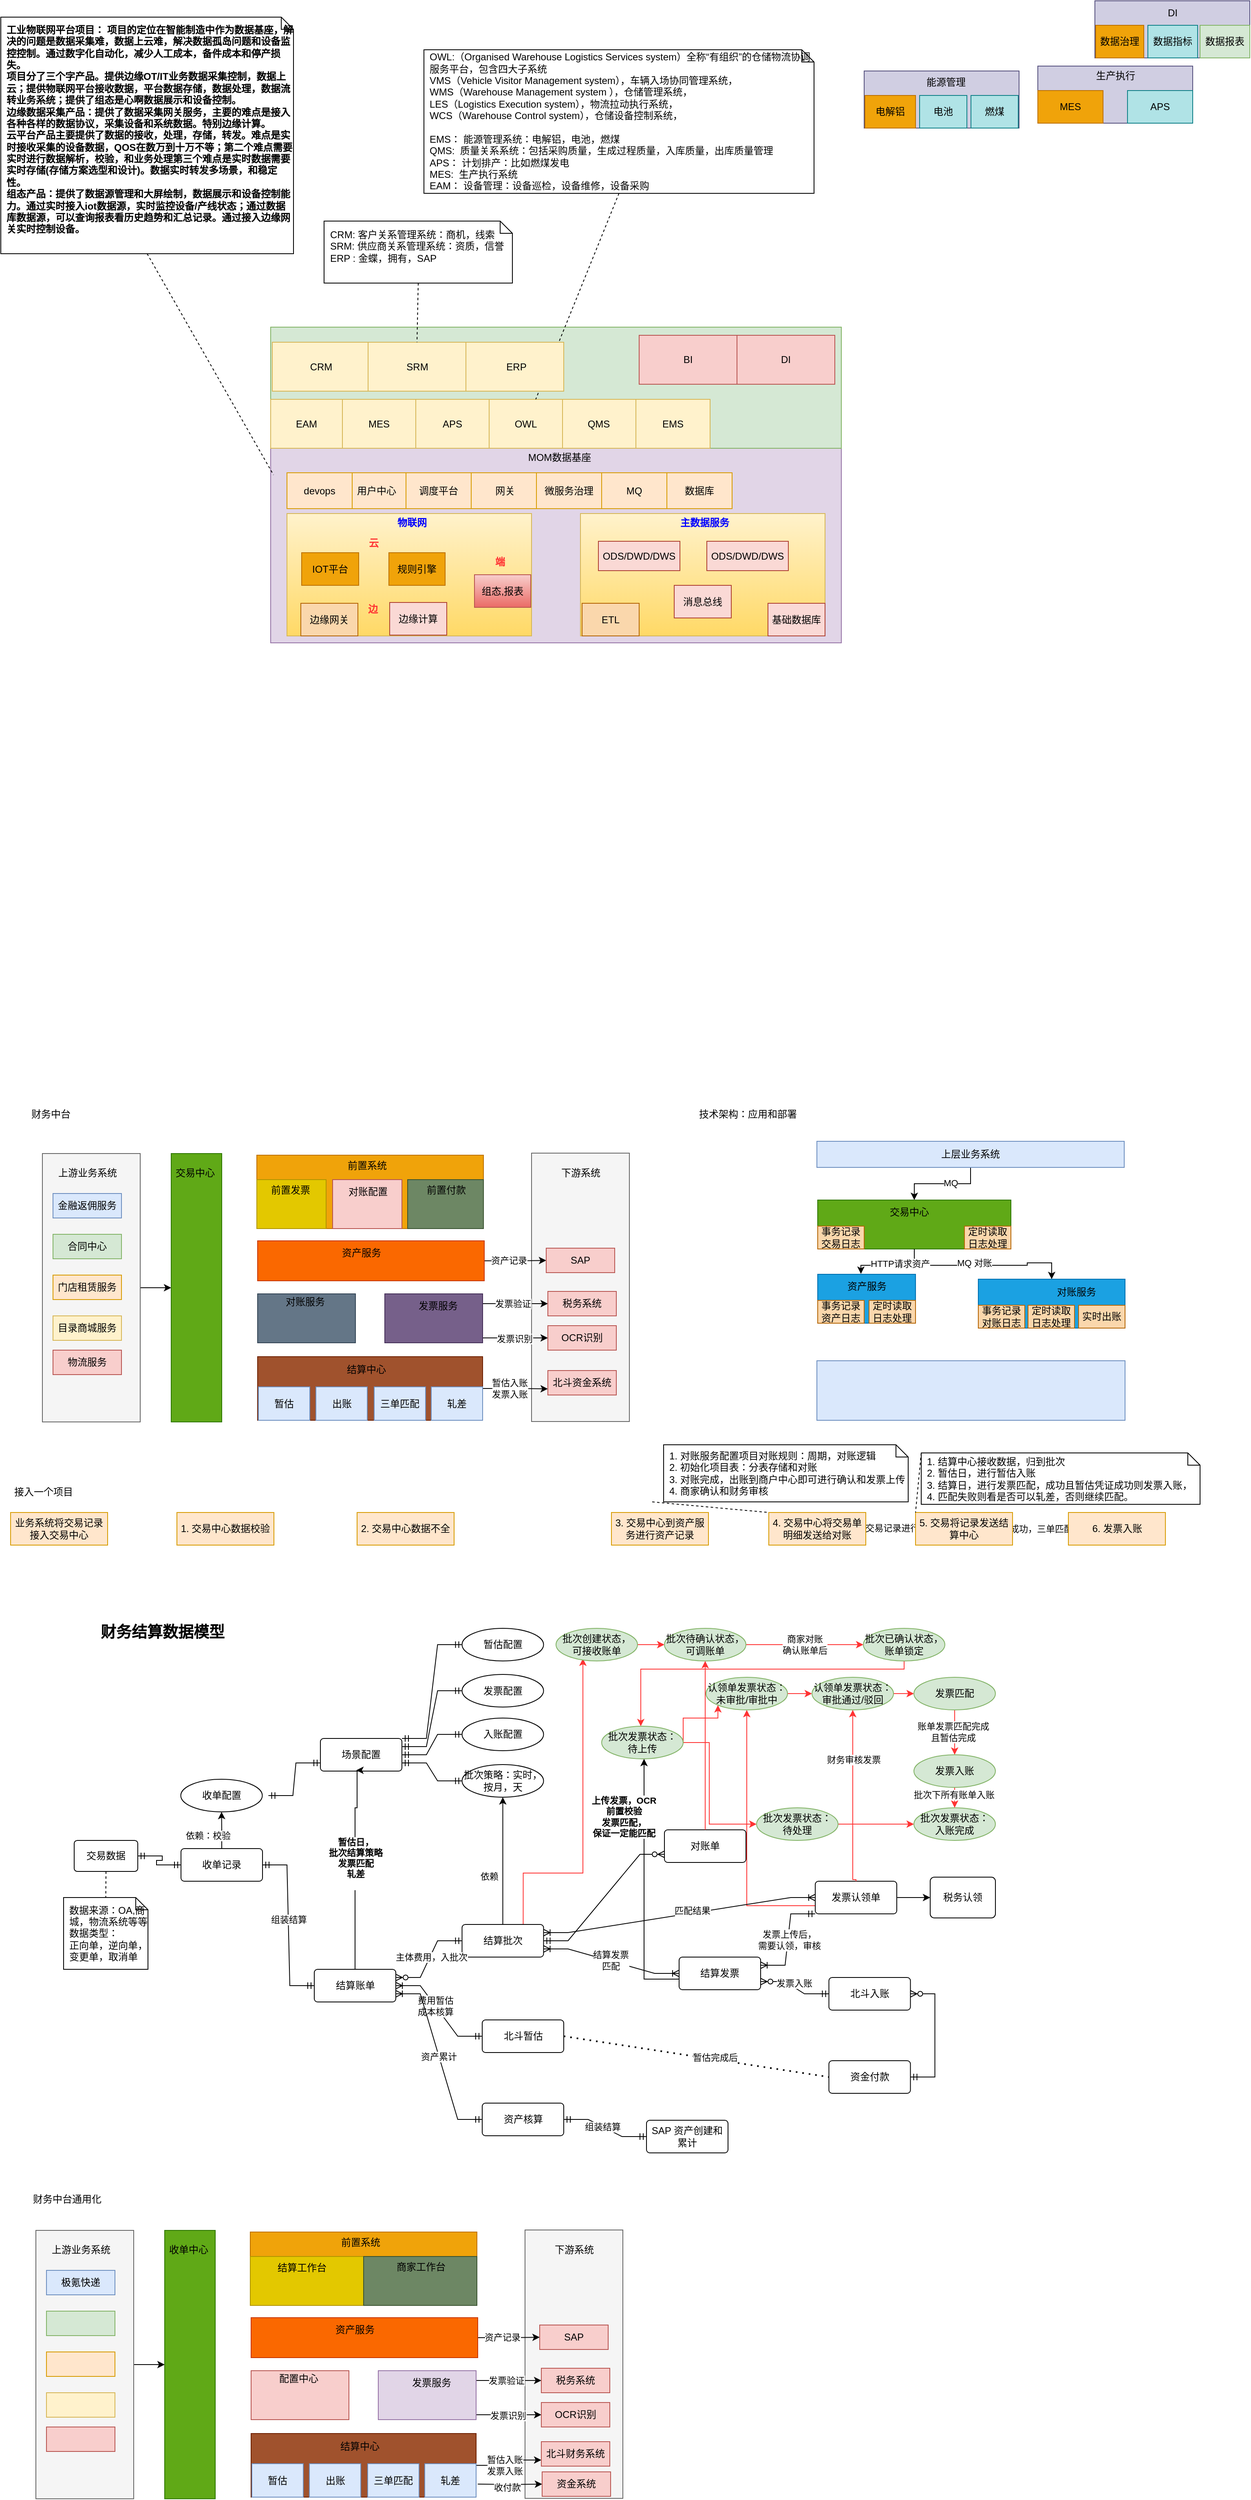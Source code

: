 <mxfile version="25.0.3">
  <diagram name="第 1 页" id="ucJ6enQ3myS1yw3ZkuCO">
    <mxGraphModel dx="1434" dy="785" grid="1" gridSize="10" guides="1" tooltips="1" connect="1" arrows="1" fold="1" page="1" pageScale="1" pageWidth="827" pageHeight="1169" math="0" shadow="0">
      <root>
        <mxCell id="0" />
        <mxCell id="1" parent="0" />
        <mxCell id="1rxhkEu7ZFzacFnzr0Hv-2" value="" style="rounded=0;whiteSpace=wrap;html=1;fillColor=#f5f5f5;fontColor=#333333;strokeColor=#666666;" parent="1" vertex="1">
          <mxGeometry x="672" y="1432.5" width="120" height="329" as="geometry" />
        </mxCell>
        <mxCell id="74LUju0W-xpcsgV9gZzd-70" value="" style="rounded=0;whiteSpace=wrap;html=1;fillColor=#e1d5e7;strokeColor=#9673a6;" parent="1" vertex="1">
          <mxGeometry x="352" y="568.5" width="700" height="238.5" as="geometry" />
        </mxCell>
        <mxCell id="74LUju0W-xpcsgV9gZzd-16" value="" style="rounded=0;whiteSpace=wrap;html=1;fillColor=#fff2cc;gradientColor=#ffd966;strokeColor=#d6b656;" parent="1" vertex="1">
          <mxGeometry x="372" y="648.5" width="300" height="150" as="geometry" />
        </mxCell>
        <mxCell id="74LUju0W-xpcsgV9gZzd-17" value="&lt;b&gt;&lt;font color=&quot;#0000ff&quot;&gt;物联网&lt;/font&gt;&lt;/b&gt;" style="text;html=1;align=center;verticalAlign=middle;resizable=0;points=[];autosize=1;strokeColor=none;fillColor=none;" parent="1" vertex="1">
          <mxGeometry x="495" y="644.5" width="60" height="30" as="geometry" />
        </mxCell>
        <mxCell id="74LUju0W-xpcsgV9gZzd-18" value="" style="rounded=0;whiteSpace=wrap;html=1;fillColor=#d0cee2;strokeColor=#56517e;" parent="1" vertex="1">
          <mxGeometry x="1293" y="100" width="190" height="70" as="geometry" />
        </mxCell>
        <mxCell id="74LUju0W-xpcsgV9gZzd-19" value="生产执行" style="text;html=1;align=center;verticalAlign=middle;resizable=0;points=[];autosize=1;strokeColor=none;fillColor=none;" parent="1" vertex="1">
          <mxGeometry x="1353" y="97" width="70" height="30" as="geometry" />
        </mxCell>
        <mxCell id="74LUju0W-xpcsgV9gZzd-20" value="MES" style="rounded=0;whiteSpace=wrap;html=1;fillColor=#f0a30a;fontColor=#000000;strokeColor=#BD7000;" parent="1" vertex="1">
          <mxGeometry x="1293" y="130" width="80" height="40" as="geometry" />
        </mxCell>
        <mxCell id="74LUju0W-xpcsgV9gZzd-21" value="APS" style="rounded=0;whiteSpace=wrap;html=1;fillColor=#b0e3e6;strokeColor=#0e8088;" parent="1" vertex="1">
          <mxGeometry x="1403" y="130" width="80" height="40" as="geometry" />
        </mxCell>
        <mxCell id="74LUju0W-xpcsgV9gZzd-22" value="边缘网关" style="rounded=0;whiteSpace=wrap;html=1;fillColor=#fad7ac;strokeColor=#b46504;" parent="1" vertex="1">
          <mxGeometry x="389" y="758.5" width="70" height="40" as="geometry" />
        </mxCell>
        <mxCell id="74LUju0W-xpcsgV9gZzd-23" value="边缘计算" style="rounded=0;whiteSpace=wrap;html=1;fillColor=#fad9d5;strokeColor=#ae4132;" parent="1" vertex="1">
          <mxGeometry x="498" y="757.5" width="70" height="40" as="geometry" />
        </mxCell>
        <mxCell id="74LUju0W-xpcsgV9gZzd-24" value="IOT平台" style="rounded=0;whiteSpace=wrap;html=1;fillColor=#f0a30a;fontColor=#000000;strokeColor=#BD7000;" parent="1" vertex="1">
          <mxGeometry x="390" y="696.5" width="70" height="40" as="geometry" />
        </mxCell>
        <mxCell id="74LUju0W-xpcsgV9gZzd-25" value="规则引擎" style="rounded=0;whiteSpace=wrap;html=1;fillColor=#f0a30a;fontColor=#000000;strokeColor=#BD7000;" parent="1" vertex="1">
          <mxGeometry x="497" y="696.5" width="69" height="40" as="geometry" />
        </mxCell>
        <mxCell id="74LUju0W-xpcsgV9gZzd-26" value="组态,报表" style="rounded=0;whiteSpace=wrap;html=1;fillColor=#f8cecc;strokeColor=#b85450;gradientColor=#ea6b66;" parent="1" vertex="1">
          <mxGeometry x="602" y="723.5" width="69" height="40" as="geometry" />
        </mxCell>
        <mxCell id="74LUju0W-xpcsgV9gZzd-31" value="&lt;font color=&quot;#ff3333&quot;&gt;&lt;b&gt;云&lt;/b&gt;&lt;/font&gt;" style="text;html=1;align=center;verticalAlign=middle;resizable=0;points=[];autosize=1;strokeColor=none;fillColor=none;" parent="1" vertex="1">
          <mxGeometry x="457.5" y="669.5" width="40" height="30" as="geometry" />
        </mxCell>
        <mxCell id="74LUju0W-xpcsgV9gZzd-32" value="&lt;font color=&quot;#ff3333&quot;&gt;&lt;b&gt;边&lt;/b&gt;&lt;/font&gt;" style="text;html=1;align=center;verticalAlign=middle;resizable=0;points=[];autosize=1;strokeColor=none;fillColor=none;" parent="1" vertex="1">
          <mxGeometry x="457" y="750.5" width="40" height="30" as="geometry" />
        </mxCell>
        <mxCell id="74LUju0W-xpcsgV9gZzd-33" value="&lt;font color=&quot;#ff3333&quot;&gt;&lt;b&gt;端&lt;/b&gt;&lt;/font&gt;" style="text;html=1;align=center;verticalAlign=middle;resizable=0;points=[];autosize=1;strokeColor=none;fillColor=none;" parent="1" vertex="1">
          <mxGeometry x="613" y="692.5" width="40" height="30" as="geometry" />
        </mxCell>
        <mxCell id="74LUju0W-xpcsgV9gZzd-55" value="" style="rounded=0;whiteSpace=wrap;html=1;fillColor=#d0cee2;strokeColor=#56517e;" parent="1" vertex="1">
          <mxGeometry x="1080" y="106" width="190" height="70" as="geometry" />
        </mxCell>
        <mxCell id="74LUju0W-xpcsgV9gZzd-56" value="能源管理" style="text;html=1;align=center;verticalAlign=middle;resizable=0;points=[];autosize=1;strokeColor=none;fillColor=none;" parent="1" vertex="1">
          <mxGeometry x="1145" y="105" width="70" height="30" as="geometry" />
        </mxCell>
        <mxCell id="74LUju0W-xpcsgV9gZzd-57" value="电解铝" style="rounded=0;whiteSpace=wrap;html=1;fillColor=#f0a30a;fontColor=#000000;strokeColor=#BD7000;" parent="1" vertex="1">
          <mxGeometry x="1081" y="136" width="62" height="40" as="geometry" />
        </mxCell>
        <mxCell id="74LUju0W-xpcsgV9gZzd-58" value="电池" style="rounded=0;whiteSpace=wrap;html=1;fillColor=#b0e3e6;strokeColor=#0e8088;" parent="1" vertex="1">
          <mxGeometry x="1148" y="136" width="58" height="40" as="geometry" />
        </mxCell>
        <mxCell id="74LUju0W-xpcsgV9gZzd-59" value="" style="rounded=0;whiteSpace=wrap;html=1;fillColor=#fff2cc;gradientColor=#ffd966;strokeColor=#d6b656;" parent="1" vertex="1">
          <mxGeometry x="732" y="648.5" width="300" height="150" as="geometry" />
        </mxCell>
        <mxCell id="74LUju0W-xpcsgV9gZzd-60" value="&lt;b&gt;&lt;font color=&quot;#0000ff&quot;&gt;主数据服务&lt;/font&gt;&lt;/b&gt;" style="text;html=1;align=center;verticalAlign=middle;resizable=0;points=[];autosize=1;strokeColor=none;fillColor=none;" parent="1" vertex="1">
          <mxGeometry x="844" y="644.5" width="80" height="30" as="geometry" />
        </mxCell>
        <mxCell id="74LUju0W-xpcsgV9gZzd-61" value="ETL" style="rounded=0;whiteSpace=wrap;html=1;fillColor=#fad7ac;strokeColor=#b46504;" parent="1" vertex="1">
          <mxGeometry x="734" y="758.5" width="70" height="40" as="geometry" />
        </mxCell>
        <mxCell id="74LUju0W-xpcsgV9gZzd-62" value="基础数据库" style="rounded=0;whiteSpace=wrap;html=1;fillColor=#fad9d5;strokeColor=#ae4132;" parent="1" vertex="1">
          <mxGeometry x="962" y="758.5" width="70" height="40" as="geometry" />
        </mxCell>
        <mxCell id="74LUju0W-xpcsgV9gZzd-69" value="消息总线" style="rounded=0;whiteSpace=wrap;html=1;fillColor=#fad9d5;strokeColor=#ae4132;" parent="1" vertex="1">
          <mxGeometry x="847" y="736.5" width="70" height="40" as="geometry" />
        </mxCell>
        <mxCell id="74LUju0W-xpcsgV9gZzd-71" value="MOM数据基座" style="text;html=1;align=center;verticalAlign=middle;resizable=0;points=[];autosize=1;strokeColor=none;fillColor=none;" parent="1" vertex="1">
          <mxGeometry x="656" y="564.5" width="100" height="30" as="geometry" />
        </mxCell>
        <mxCell id="74LUju0W-xpcsgV9gZzd-73" value="ODS/DWD/DWS" style="rounded=0;whiteSpace=wrap;html=1;fillColor=#fad9d5;strokeColor=#ae4132;" parent="1" vertex="1">
          <mxGeometry x="754" y="682.5" width="100" height="36" as="geometry" />
        </mxCell>
        <mxCell id="74LUju0W-xpcsgV9gZzd-75" value="" style="rounded=0;whiteSpace=wrap;html=1;fillColor=#d0cee2;strokeColor=#56517e;" parent="1" vertex="1">
          <mxGeometry x="1363" y="20" width="190" height="70" as="geometry" />
        </mxCell>
        <mxCell id="74LUju0W-xpcsgV9gZzd-76" value="DI" style="text;html=1;align=center;verticalAlign=middle;resizable=0;points=[];autosize=1;strokeColor=none;fillColor=none;" parent="1" vertex="1">
          <mxGeometry x="1438" y="20" width="40" height="30" as="geometry" />
        </mxCell>
        <mxCell id="74LUju0W-xpcsgV9gZzd-77" value="数据治理" style="rounded=0;whiteSpace=wrap;html=1;fillColor=#f0a30a;fontColor=#000000;strokeColor=#BD7000;" parent="1" vertex="1">
          <mxGeometry x="1364" y="50" width="59" height="40" as="geometry" />
        </mxCell>
        <mxCell id="74LUju0W-xpcsgV9gZzd-78" value="数据指标" style="rounded=0;whiteSpace=wrap;html=1;fillColor=#b0e3e6;strokeColor=#0e8088;" parent="1" vertex="1">
          <mxGeometry x="1428" y="50" width="61" height="40" as="geometry" />
        </mxCell>
        <mxCell id="74LUju0W-xpcsgV9gZzd-79" value="ODS/DWD/DWS" style="rounded=0;whiteSpace=wrap;html=1;fillColor=#fad9d5;strokeColor=#ae4132;" parent="1" vertex="1">
          <mxGeometry x="887" y="682.5" width="100" height="36" as="geometry" />
        </mxCell>
        <mxCell id="YK3TF0yHfjnwqOC-v7o8-1" value="数据报表" style="rounded=0;whiteSpace=wrap;html=1;fillColor=#d5e8d4;strokeColor=#82b366;" parent="1" vertex="1">
          <mxGeometry x="1492" y="50" width="61" height="40" as="geometry" />
        </mxCell>
        <mxCell id="YK3TF0yHfjnwqOC-v7o8-11" style="edgeStyle=orthogonalEdgeStyle;rounded=0;orthogonalLoop=1;jettySize=auto;html=1;entryX=0;entryY=0.5;entryDx=0;entryDy=0;" parent="1" source="YK3TF0yHfjnwqOC-v7o8-2" target="YK3TF0yHfjnwqOC-v7o8-9" edge="1">
          <mxGeometry relative="1" as="geometry" />
        </mxCell>
        <mxCell id="YK3TF0yHfjnwqOC-v7o8-2" value="" style="rounded=0;whiteSpace=wrap;html=1;fillColor=#f5f5f5;fontColor=#333333;strokeColor=#666666;" parent="1" vertex="1">
          <mxGeometry x="72" y="1433" width="120" height="329" as="geometry" />
        </mxCell>
        <mxCell id="YK3TF0yHfjnwqOC-v7o8-3" value="财务中台" style="text;html=1;align=center;verticalAlign=middle;resizable=0;points=[];autosize=1;strokeColor=none;fillColor=none;" parent="1" vertex="1">
          <mxGeometry x="47" y="1370" width="70" height="30" as="geometry" />
        </mxCell>
        <mxCell id="YK3TF0yHfjnwqOC-v7o8-4" value="上游业务系统" style="text;html=1;align=center;verticalAlign=middle;resizable=0;points=[];autosize=1;strokeColor=none;fillColor=none;" parent="1" vertex="1">
          <mxGeometry x="77" y="1442" width="100" height="30" as="geometry" />
        </mxCell>
        <mxCell id="YK3TF0yHfjnwqOC-v7o8-5" value="金融返佣服务" style="rounded=0;whiteSpace=wrap;html=1;fillColor=#dae8fc;strokeColor=#6c8ebf;" parent="1" vertex="1">
          <mxGeometry x="85" y="1482" width="84" height="30" as="geometry" />
        </mxCell>
        <mxCell id="YK3TF0yHfjnwqOC-v7o8-6" value="合同中心" style="rounded=0;whiteSpace=wrap;html=1;fillColor=#d5e8d4;strokeColor=#82b366;" parent="1" vertex="1">
          <mxGeometry x="85" y="1532" width="84" height="30" as="geometry" />
        </mxCell>
        <mxCell id="YK3TF0yHfjnwqOC-v7o8-7" value="门店租赁服务" style="rounded=0;whiteSpace=wrap;html=1;fillColor=#ffe6cc;strokeColor=#d79b00;" parent="1" vertex="1">
          <mxGeometry x="85" y="1582" width="84" height="30" as="geometry" />
        </mxCell>
        <mxCell id="YK3TF0yHfjnwqOC-v7o8-8" value="目录商城服务" style="rounded=0;whiteSpace=wrap;html=1;fillColor=#fff2cc;strokeColor=#d6b656;" parent="1" vertex="1">
          <mxGeometry x="85" y="1632" width="84" height="30" as="geometry" />
        </mxCell>
        <mxCell id="YK3TF0yHfjnwqOC-v7o8-9" value="" style="rounded=0;whiteSpace=wrap;html=1;fillColor=#60a917;strokeColor=#2D7600;fontColor=#ffffff;" parent="1" vertex="1">
          <mxGeometry x="230" y="1433" width="62" height="329" as="geometry" />
        </mxCell>
        <mxCell id="YK3TF0yHfjnwqOC-v7o8-10" value="交易中心" style="text;html=1;align=center;verticalAlign=middle;resizable=0;points=[];autosize=1;strokeColor=none;fillColor=none;" parent="1" vertex="1">
          <mxGeometry x="224" y="1442" width="70" height="30" as="geometry" />
        </mxCell>
        <mxCell id="YK3TF0yHfjnwqOC-v7o8-12" value="物流服务" style="rounded=0;whiteSpace=wrap;html=1;fillColor=#f8cecc;strokeColor=#b85450;" parent="1" vertex="1">
          <mxGeometry x="85" y="1674" width="84" height="30" as="geometry" />
        </mxCell>
        <mxCell id="1rxhkEu7ZFzacFnzr0Hv-5" style="edgeStyle=orthogonalEdgeStyle;rounded=0;orthogonalLoop=1;jettySize=auto;html=1;entryX=0;entryY=0.5;entryDx=0;entryDy=0;" parent="1" source="YK3TF0yHfjnwqOC-v7o8-13" target="1rxhkEu7ZFzacFnzr0Hv-4" edge="1">
          <mxGeometry relative="1" as="geometry" />
        </mxCell>
        <mxCell id="1rxhkEu7ZFzacFnzr0Hv-6" value="资产记录" style="edgeLabel;html=1;align=center;verticalAlign=middle;resizable=0;points=[];" parent="1rxhkEu7ZFzacFnzr0Hv-5" vertex="1" connectable="0">
          <mxGeometry x="-0.216" y="2" relative="1" as="geometry">
            <mxPoint y="1" as="offset" />
          </mxGeometry>
        </mxCell>
        <mxCell id="YK3TF0yHfjnwqOC-v7o8-13" value="" style="rounded=0;whiteSpace=wrap;html=1;fillColor=#fa6800;fontColor=#000000;strokeColor=#C73500;" parent="1" vertex="1">
          <mxGeometry x="336" y="1540" width="278" height="49" as="geometry" />
        </mxCell>
        <mxCell id="YK3TF0yHfjnwqOC-v7o8-14" value="资产服务" style="text;html=1;align=center;verticalAlign=middle;resizable=0;points=[];autosize=1;strokeColor=none;fillColor=none;" parent="1" vertex="1">
          <mxGeometry x="428" y="1540" width="70" height="30" as="geometry" />
        </mxCell>
        <mxCell id="YK3TF0yHfjnwqOC-v7o8-15" value="" style="rounded=0;whiteSpace=wrap;html=1;fillColor=#f0a30a;fontColor=#000000;strokeColor=#BD7000;" parent="1" vertex="1">
          <mxGeometry x="335" y="1435" width="278" height="90" as="geometry" />
        </mxCell>
        <mxCell id="YK3TF0yHfjnwqOC-v7o8-16" value="前置系统" style="text;html=1;align=center;verticalAlign=middle;resizable=0;points=[];autosize=1;strokeColor=none;fillColor=none;" parent="1" vertex="1">
          <mxGeometry x="435" y="1433" width="70" height="30" as="geometry" />
        </mxCell>
        <mxCell id="1rxhkEu7ZFzacFnzr0Hv-14" style="edgeStyle=orthogonalEdgeStyle;rounded=0;orthogonalLoop=1;jettySize=auto;html=1;entryX=0;entryY=0.75;entryDx=0;entryDy=0;" parent="1" source="YK3TF0yHfjnwqOC-v7o8-17" target="1rxhkEu7ZFzacFnzr0Hv-13" edge="1">
          <mxGeometry relative="1" as="geometry" />
        </mxCell>
        <mxCell id="1rxhkEu7ZFzacFnzr0Hv-15" value="暂估入账&lt;div&gt;发票入账&lt;/div&gt;" style="edgeLabel;html=1;align=center;verticalAlign=middle;resizable=0;points=[];" parent="1rxhkEu7ZFzacFnzr0Hv-14" vertex="1" connectable="0">
          <mxGeometry x="-0.354" relative="1" as="geometry">
            <mxPoint x="7" as="offset" />
          </mxGeometry>
        </mxCell>
        <mxCell id="YK3TF0yHfjnwqOC-v7o8-17" value="" style="rounded=0;whiteSpace=wrap;html=1;fillColor=#a0522d;fontColor=#ffffff;strokeColor=#6D1F00;" parent="1" vertex="1">
          <mxGeometry x="336" y="1682" width="276" height="78" as="geometry" />
        </mxCell>
        <mxCell id="YK3TF0yHfjnwqOC-v7o8-18" value="" style="rounded=0;whiteSpace=wrap;html=1;fillColor=#e3c800;fontColor=#000000;strokeColor=#B09500;" parent="1" vertex="1">
          <mxGeometry x="335" y="1465" width="85" height="60" as="geometry" />
        </mxCell>
        <mxCell id="YK3TF0yHfjnwqOC-v7o8-19" value="前置发票" style="text;html=1;align=center;verticalAlign=middle;resizable=0;points=[];autosize=1;strokeColor=none;fillColor=none;" parent="1" vertex="1">
          <mxGeometry x="341" y="1463" width="70" height="30" as="geometry" />
        </mxCell>
        <mxCell id="YK3TF0yHfjnwqOC-v7o8-20" value="" style="rounded=0;whiteSpace=wrap;html=1;fillColor=#6d8764;fontColor=#ffffff;strokeColor=#3A5431;" parent="1" vertex="1">
          <mxGeometry x="520" y="1465" width="93" height="60" as="geometry" />
        </mxCell>
        <mxCell id="YK3TF0yHfjnwqOC-v7o8-21" value="前置付款" style="text;html=1;align=center;verticalAlign=middle;resizable=0;points=[];autosize=1;strokeColor=none;fillColor=none;" parent="1" vertex="1">
          <mxGeometry x="532" y="1463" width="70" height="30" as="geometry" />
        </mxCell>
        <mxCell id="YK3TF0yHfjnwqOC-v7o8-22" value="" style="rounded=0;whiteSpace=wrap;html=1;fillColor=#647687;fontColor=#ffffff;strokeColor=#314354;" parent="1" vertex="1">
          <mxGeometry x="336" y="1605" width="120" height="60" as="geometry" />
        </mxCell>
        <mxCell id="YK3TF0yHfjnwqOC-v7o8-23" value="对账服务" style="text;html=1;align=center;verticalAlign=middle;resizable=0;points=[];autosize=1;strokeColor=none;fillColor=none;" parent="1" vertex="1">
          <mxGeometry x="359" y="1600" width="70" height="30" as="geometry" />
        </mxCell>
        <mxCell id="1rxhkEu7ZFzacFnzr0Hv-8" style="edgeStyle=orthogonalEdgeStyle;rounded=0;orthogonalLoop=1;jettySize=auto;html=1;entryX=0;entryY=0.5;entryDx=0;entryDy=0;" parent="1" source="YK3TF0yHfjnwqOC-v7o8-24" target="1rxhkEu7ZFzacFnzr0Hv-7" edge="1">
          <mxGeometry relative="1" as="geometry">
            <Array as="points">
              <mxPoint x="630" y="1617" />
              <mxPoint x="630" y="1617" />
            </Array>
          </mxGeometry>
        </mxCell>
        <mxCell id="1rxhkEu7ZFzacFnzr0Hv-9" value="发票验证" style="edgeLabel;html=1;align=center;verticalAlign=middle;resizable=0;points=[];" parent="1rxhkEu7ZFzacFnzr0Hv-8" vertex="1" connectable="0">
          <mxGeometry x="0.05" relative="1" as="geometry">
            <mxPoint x="-5" as="offset" />
          </mxGeometry>
        </mxCell>
        <mxCell id="1rxhkEu7ZFzacFnzr0Hv-11" style="edgeStyle=orthogonalEdgeStyle;rounded=0;orthogonalLoop=1;jettySize=auto;html=1;entryX=0;entryY=0.5;entryDx=0;entryDy=0;" parent="1" source="YK3TF0yHfjnwqOC-v7o8-24" target="1rxhkEu7ZFzacFnzr0Hv-10" edge="1">
          <mxGeometry relative="1" as="geometry">
            <Array as="points">
              <mxPoint x="630" y="1659" />
              <mxPoint x="630" y="1659" />
            </Array>
          </mxGeometry>
        </mxCell>
        <mxCell id="1rxhkEu7ZFzacFnzr0Hv-12" value="发票识别" style="edgeLabel;html=1;align=center;verticalAlign=middle;resizable=0;points=[];" parent="1rxhkEu7ZFzacFnzr0Hv-11" vertex="1" connectable="0">
          <mxGeometry x="0.1" y="-1" relative="1" as="geometry">
            <mxPoint x="-5" as="offset" />
          </mxGeometry>
        </mxCell>
        <mxCell id="YK3TF0yHfjnwqOC-v7o8-24" value="" style="rounded=0;whiteSpace=wrap;html=1;fillColor=#76608a;fontColor=#ffffff;strokeColor=#432D57;" parent="1" vertex="1">
          <mxGeometry x="492" y="1605" width="120" height="60" as="geometry" />
        </mxCell>
        <mxCell id="YK3TF0yHfjnwqOC-v7o8-25" value="发票服务" style="text;html=1;align=center;verticalAlign=middle;resizable=0;points=[];autosize=1;strokeColor=none;fillColor=none;" parent="1" vertex="1">
          <mxGeometry x="522" y="1605" width="70" height="30" as="geometry" />
        </mxCell>
        <mxCell id="YK3TF0yHfjnwqOC-v7o8-26" value="结算中心" style="text;html=1;align=center;verticalAlign=middle;resizable=0;points=[];autosize=1;strokeColor=none;fillColor=none;" parent="1" vertex="1">
          <mxGeometry x="434" y="1683" width="70" height="30" as="geometry" />
        </mxCell>
        <mxCell id="deLBg8jlPW3kkQXr_3VO-2" value="用户中心" style="rounded=0;whiteSpace=wrap;html=1;fillColor=#ffe6cc;strokeColor=#d79b00;" parent="1" vertex="1">
          <mxGeometry x="442" y="598.5" width="80" height="44" as="geometry" />
        </mxCell>
        <mxCell id="deLBg8jlPW3kkQXr_3VO-3" value="燃煤" style="rounded=0;whiteSpace=wrap;html=1;fillColor=#b0e3e6;strokeColor=#0e8088;" parent="1" vertex="1">
          <mxGeometry x="1211" y="136" width="58" height="40" as="geometry" />
        </mxCell>
        <mxCell id="deLBg8jlPW3kkQXr_3VO-4" value="调度平台" style="rounded=0;whiteSpace=wrap;html=1;fillColor=#ffe6cc;strokeColor=#d79b00;" parent="1" vertex="1">
          <mxGeometry x="518" y="598.5" width="80" height="44" as="geometry" />
        </mxCell>
        <mxCell id="deLBg8jlPW3kkQXr_3VO-5" value="&amp;nbsp;网关" style="rounded=0;whiteSpace=wrap;html=1;fillColor=#ffe6cc;strokeColor=#d79b00;" parent="1" vertex="1">
          <mxGeometry x="598" y="598.5" width="80" height="44" as="geometry" />
        </mxCell>
        <mxCell id="deLBg8jlPW3kkQXr_3VO-6" value="MQ" style="rounded=0;whiteSpace=wrap;html=1;fillColor=#ffe6cc;strokeColor=#d79b00;" parent="1" vertex="1">
          <mxGeometry x="758" y="598.5" width="80" height="44" as="geometry" />
        </mxCell>
        <mxCell id="deLBg8jlPW3kkQXr_3VO-7" value="devops" style="rounded=0;whiteSpace=wrap;html=1;fillColor=#ffe6cc;strokeColor=#d79b00;" parent="1" vertex="1">
          <mxGeometry x="372" y="598.5" width="80" height="44" as="geometry" />
        </mxCell>
        <mxCell id="deLBg8jlPW3kkQXr_3VO-8" value="数据库" style="rounded=0;whiteSpace=wrap;html=1;fillColor=#ffe6cc;strokeColor=#d79b00;" parent="1" vertex="1">
          <mxGeometry x="838" y="598.5" width="80" height="44" as="geometry" />
        </mxCell>
        <mxCell id="deLBg8jlPW3kkQXr_3VO-9" value="微服务治理" style="rounded=0;whiteSpace=wrap;html=1;fillColor=#ffe6cc;strokeColor=#d79b00;" parent="1" vertex="1">
          <mxGeometry x="678" y="598.5" width="80" height="44" as="geometry" />
        </mxCell>
        <mxCell id="deLBg8jlPW3kkQXr_3VO-10" value="" style="rounded=0;whiteSpace=wrap;html=1;fillColor=#d5e8d4;strokeColor=#82b366;" parent="1" vertex="1">
          <mxGeometry x="352" y="420" width="700" height="148.5" as="geometry" />
        </mxCell>
        <mxCell id="deLBg8jlPW3kkQXr_3VO-11" value="&lt;span style=&quot;text-wrap: nowrap;&quot;&gt;EAM&lt;/span&gt;" style="rounded=0;whiteSpace=wrap;html=1;fillColor=#fff2cc;strokeColor=#d6b656;" parent="1" vertex="1">
          <mxGeometry x="352" y="508.5" width="88" height="60" as="geometry" />
        </mxCell>
        <mxCell id="deLBg8jlPW3kkQXr_3VO-14" value="&lt;span style=&quot;text-wrap: nowrap;&quot;&gt;QMS&lt;/span&gt;" style="rounded=0;whiteSpace=wrap;html=1;fillColor=#fff2cc;strokeColor=#d6b656;" parent="1" vertex="1">
          <mxGeometry x="709" y="508.5" width="91" height="60" as="geometry" />
        </mxCell>
        <mxCell id="deLBg8jlPW3kkQXr_3VO-16" value="&lt;span style=&quot;text-wrap: nowrap;&quot;&gt;MES&lt;/span&gt;" style="rounded=0;whiteSpace=wrap;html=1;fillColor=#fff2cc;strokeColor=#d6b656;" parent="1" vertex="1">
          <mxGeometry x="440" y="508.5" width="90" height="60" as="geometry" />
        </mxCell>
        <mxCell id="deLBg8jlPW3kkQXr_3VO-18" value="&lt;span style=&quot;text-wrap: nowrap;&quot;&gt;APS&lt;/span&gt;" style="rounded=0;whiteSpace=wrap;html=1;fillColor=#fff2cc;strokeColor=#d6b656;" parent="1" vertex="1">
          <mxGeometry x="530" y="508.5" width="90" height="60" as="geometry" />
        </mxCell>
        <mxCell id="deLBg8jlPW3kkQXr_3VO-20" value="&lt;span style=&quot;text-wrap: nowrap;&quot;&gt;OWL&lt;/span&gt;" style="rounded=0;whiteSpace=wrap;html=1;fillColor=#fff2cc;strokeColor=#d6b656;" parent="1" vertex="1">
          <mxGeometry x="620" y="508.5" width="90" height="60" as="geometry" />
        </mxCell>
        <mxCell id="deLBg8jlPW3kkQXr_3VO-22" value="OWL:（Organised Warehouse Logistics Services system）全称“有组织”的仓储物流协调服务平台，包含四大子系统&#xa;VMS（Vehicle Visitor Management system），车辆入场协同管理系统，&#xa;WMS（Warehouse Management system ），仓储管理系统，&#xa;LES（Logistics Execution system），物流拉动执行系统，&#xa;WCS（Warehouse Control system），仓储设备控制系统，&#xa;&#xa;EMS： 能源管理系统：电解铝，电池，燃煤&#xa;QMS:  质量关系系统：包括采购质量，生成过程质量，入库质量，出库质量管理&#xa;APS： 计划排产：比如燃煤发电&#xa;MES:  生产执行系统&#xa;EAM： 设备管理：设备巡检，设备维修，设备采购" style="shape=note;size=15;spacingLeft=5;align=left;whiteSpace=wrap;" parent="1" vertex="1">
          <mxGeometry x="540" y="80" width="478.5" height="176" as="geometry" />
        </mxCell>
        <mxCell id="deLBg8jlPW3kkQXr_3VO-23" value="" style="edgeStyle=none;html=1;endArrow=none;rounded=0;labelBackgroundColor=none;dashed=1;exitX=0.5;exitY=1;exitDx=0;exitDy=0;exitPerimeter=0;" parent="1" source="deLBg8jlPW3kkQXr_3VO-22" target="deLBg8jlPW3kkQXr_3VO-20" edge="1">
          <mxGeometry relative="1" as="geometry">
            <mxPoint x="1172" y="518.5" as="targetPoint" />
            <mxPoint x="1483" y="478.5" as="sourcePoint" />
          </mxGeometry>
        </mxCell>
        <mxCell id="AOYH0ofomih47d9FnGEl-1" value="CRM" style="rounded=0;whiteSpace=wrap;html=1;fillColor=#fff2cc;strokeColor=#d6b656;" parent="1" vertex="1">
          <mxGeometry x="354" y="438.5" width="120" height="60" as="geometry" />
        </mxCell>
        <mxCell id="AOYH0ofomih47d9FnGEl-2" value="SRM" style="rounded=0;whiteSpace=wrap;html=1;fillColor=#fff2cc;strokeColor=#d6b656;" parent="1" vertex="1">
          <mxGeometry x="471.5" y="438.5" width="120" height="60" as="geometry" />
        </mxCell>
        <mxCell id="AOYH0ofomih47d9FnGEl-3" value="" style="rounded=0;whiteSpace=wrap;html=1;fillColor=#fff2cc;strokeColor=#d6b656;" parent="1" vertex="1">
          <mxGeometry x="591.5" y="438.5" width="120" height="60" as="geometry" />
        </mxCell>
        <mxCell id="AOYH0ofomih47d9FnGEl-4" value="ERP" style="text;html=1;align=center;verticalAlign=middle;resizable=0;points=[];autosize=1;strokeColor=none;fillColor=none;" parent="1" vertex="1">
          <mxGeometry x="628" y="453.5" width="50" height="30" as="geometry" />
        </mxCell>
        <mxCell id="AOYH0ofomih47d9FnGEl-7" value="工业物联网平台项目： 项目的定位在智能制造中作为数据基座，解决的问题是数据采集难，数据上云难，解决数据孤岛问题和设备监控控制。通过数字化自动化，减少人工成本，备件成本和停产损失。&#xa;项目分了三个字产品。提供边缘OT/IT业务数据采集控制，数据上云；提供物联网平台接收数据，平台数据存储，数据处理，数据流转业务系统；提供了组态是心啊数据展示和设备控制。&#xa;边缘数据采集产品：提供了数据采集网关服务，主要的难点是接入各种各样的数据协议，采集设备和系统数据。特别边缘计算。&#xa;云平台产品主要提供了数据的接收，处理，存储，转发。难点是实时接收采集的设备数据，QOS在数万到十万不等；第二个难点需要实时进行数据解析，校验，和业务处理第三个难点是实时数据需要实时存储(存储方案选型和设计)。数据实时转发多场景，和稳定性。&#xa;组态产品：提供了数据源管理和大屏绘制，数据展示和设备控制能力。通过实时接入iot数据源，实时监控设备/产线状态；通过数据库数据源，可以查询报表看历史趋势和汇总记录。通过接入边缘网关实时控制设备。&#xa;" style="shape=note;size=15;spacingLeft=5;align=left;whiteSpace=wrap;fontStyle=1" parent="1" vertex="1">
          <mxGeometry x="21" y="40" width="359" height="290" as="geometry" />
        </mxCell>
        <mxCell id="AOYH0ofomih47d9FnGEl-8" value="CRM: 客户关系管理系统：商机，线索&#xa;SRM: 供应商关系管理系统：资质，信誉&#xa;ERP : 金蝶，拥有，SAP&#xa;" style="shape=note;size=15;spacingLeft=5;align=left;whiteSpace=wrap;" parent="1" vertex="1">
          <mxGeometry x="417.5" y="290" width="231" height="76" as="geometry" />
        </mxCell>
        <mxCell id="AOYH0ofomih47d9FnGEl-9" value="" style="edgeStyle=none;html=1;endArrow=none;rounded=0;labelBackgroundColor=none;dashed=1;exitX=0.5;exitY=1;entryX=0.5;entryY=0;entryDx=0;entryDy=0;" parent="1" source="AOYH0ofomih47d9FnGEl-8" target="AOYH0ofomih47d9FnGEl-2" edge="1">
          <mxGeometry relative="1" as="geometry">
            <mxPoint x="120" y="615" as="targetPoint" />
          </mxGeometry>
        </mxCell>
        <mxCell id="AOYH0ofomih47d9FnGEl-10" value="BI" style="rounded=0;whiteSpace=wrap;html=1;fillColor=#f8cecc;strokeColor=#b85450;" parent="1" vertex="1">
          <mxGeometry x="804" y="430" width="120" height="60" as="geometry" />
        </mxCell>
        <mxCell id="2Ufif9IzzFKeSmk-fhTN-1" value="&lt;span style=&quot;text-wrap: nowrap;&quot;&gt;EMS&lt;/span&gt;" style="rounded=0;whiteSpace=wrap;html=1;fillColor=#fff2cc;strokeColor=#d6b656;" parent="1" vertex="1">
          <mxGeometry x="800" y="508.5" width="91" height="60" as="geometry" />
        </mxCell>
        <mxCell id="2Ufif9IzzFKeSmk-fhTN-2" value="" style="edgeStyle=none;html=1;endArrow=none;rounded=0;labelBackgroundColor=none;dashed=1;exitX=0.5;exitY=1;entryX=0.005;entryY=0.137;entryDx=0;entryDy=0;exitDx=0;exitDy=0;exitPerimeter=0;entryPerimeter=0;" parent="1" source="AOYH0ofomih47d9FnGEl-7" target="74LUju0W-xpcsgV9gZzd-70" edge="1">
          <mxGeometry relative="1" as="geometry">
            <mxPoint x="169" y="736.5" as="targetPoint" />
            <mxPoint x="231" y="394.5" as="sourcePoint" />
          </mxGeometry>
        </mxCell>
        <mxCell id="2Ufif9IzzFKeSmk-fhTN-3" value="DI" style="rounded=0;whiteSpace=wrap;html=1;fillColor=#f8cecc;strokeColor=#b85450;" parent="1" vertex="1">
          <mxGeometry x="924" y="430" width="120" height="60" as="geometry" />
        </mxCell>
        <mxCell id="1rxhkEu7ZFzacFnzr0Hv-3" value="下游系统" style="text;html=1;align=center;verticalAlign=middle;resizable=0;points=[];autosize=1;strokeColor=none;fillColor=none;" parent="1" vertex="1">
          <mxGeometry x="697" y="1442" width="70" height="30" as="geometry" />
        </mxCell>
        <mxCell id="1rxhkEu7ZFzacFnzr0Hv-4" value="SAP" style="rounded=0;whiteSpace=wrap;html=1;fillColor=#f8cecc;strokeColor=#b85450;" parent="1" vertex="1">
          <mxGeometry x="690" y="1549" width="84" height="30" as="geometry" />
        </mxCell>
        <mxCell id="1rxhkEu7ZFzacFnzr0Hv-7" value="税务系统" style="rounded=0;whiteSpace=wrap;html=1;fillColor=#f8cecc;strokeColor=#b85450;" parent="1" vertex="1">
          <mxGeometry x="692" y="1602" width="84" height="30" as="geometry" />
        </mxCell>
        <mxCell id="1rxhkEu7ZFzacFnzr0Hv-10" value="OCR识别" style="rounded=0;whiteSpace=wrap;html=1;fillColor=#f8cecc;strokeColor=#b85450;" parent="1" vertex="1">
          <mxGeometry x="692" y="1644" width="84" height="30" as="geometry" />
        </mxCell>
        <mxCell id="1rxhkEu7ZFzacFnzr0Hv-13" value="北斗资金系统" style="rounded=0;whiteSpace=wrap;html=1;fillColor=#f8cecc;strokeColor=#b85450;" parent="1" vertex="1">
          <mxGeometry x="692" y="1699" width="84" height="30" as="geometry" />
        </mxCell>
        <mxCell id="1rxhkEu7ZFzacFnzr0Hv-16" value="" style="rounded=0;whiteSpace=wrap;html=1;fillColor=#f8cecc;strokeColor=#b85450;" parent="1" vertex="1">
          <mxGeometry x="428" y="1465" width="85" height="60" as="geometry" />
        </mxCell>
        <mxCell id="1rxhkEu7ZFzacFnzr0Hv-17" value="对账配置" style="text;html=1;align=center;verticalAlign=middle;resizable=0;points=[];autosize=1;strokeColor=none;fillColor=none;" parent="1" vertex="1">
          <mxGeometry x="435.5" y="1465" width="70" height="30" as="geometry" />
        </mxCell>
        <mxCell id="1rxhkEu7ZFzacFnzr0Hv-20" value="暂估" style="rounded=0;whiteSpace=wrap;html=1;fillColor=#dae8fc;strokeColor=#6c8ebf;" parent="1" vertex="1">
          <mxGeometry x="337" y="1719" width="63" height="41" as="geometry" />
        </mxCell>
        <mxCell id="1rxhkEu7ZFzacFnzr0Hv-21" value="出账" style="rounded=0;whiteSpace=wrap;html=1;fillColor=#dae8fc;strokeColor=#6c8ebf;" parent="1" vertex="1">
          <mxGeometry x="407.5" y="1719" width="63" height="41" as="geometry" />
        </mxCell>
        <mxCell id="1rxhkEu7ZFzacFnzr0Hv-22" value="三单匹配" style="rounded=0;whiteSpace=wrap;html=1;fillColor=#dae8fc;strokeColor=#6c8ebf;" parent="1" vertex="1">
          <mxGeometry x="479" y="1719" width="63" height="41" as="geometry" />
        </mxCell>
        <mxCell id="1rxhkEu7ZFzacFnzr0Hv-23" value="轧差" style="rounded=0;whiteSpace=wrap;html=1;fillColor=#dae8fc;strokeColor=#6c8ebf;" parent="1" vertex="1">
          <mxGeometry x="549" y="1719" width="63" height="41" as="geometry" />
        </mxCell>
        <mxCell id="1rxhkEu7ZFzacFnzr0Hv-24" value="接入一个项目" style="text;html=1;align=center;verticalAlign=middle;resizable=0;points=[];autosize=1;strokeColor=none;fillColor=none;" parent="1" vertex="1">
          <mxGeometry x="23" y="1833" width="100" height="30" as="geometry" />
        </mxCell>
        <mxCell id="1rxhkEu7ZFzacFnzr0Hv-25" value="业务系统将交易记录接入交易中心" style="rounded=0;whiteSpace=wrap;html=1;fillColor=#ffe6cc;strokeColor=#d79b00;" parent="1" vertex="1">
          <mxGeometry x="33" y="1873" width="119" height="40" as="geometry" />
        </mxCell>
        <mxCell id="1rxhkEu7ZFzacFnzr0Hv-29" value="1. 交易中心数据校验" style="rounded=0;whiteSpace=wrap;html=1;fillColor=#ffe6cc;strokeColor=#d79b00;" parent="1" vertex="1">
          <mxGeometry x="237" y="1873" width="119" height="40" as="geometry" />
        </mxCell>
        <mxCell id="1rxhkEu7ZFzacFnzr0Hv-33" value="3. 交易中心到资产服务进行资产记录" style="rounded=0;whiteSpace=wrap;html=1;fillColor=#ffe6cc;strokeColor=#d79b00;" parent="1" vertex="1">
          <mxGeometry x="770" y="1873" width="119" height="40" as="geometry" />
        </mxCell>
        <mxCell id="1rxhkEu7ZFzacFnzr0Hv-42" value="" style="edgeStyle=orthogonalEdgeStyle;rounded=0;orthogonalLoop=1;jettySize=auto;html=1;" parent="1" source="1rxhkEu7ZFzacFnzr0Hv-36" target="1rxhkEu7ZFzacFnzr0Hv-41" edge="1">
          <mxGeometry relative="1" as="geometry" />
        </mxCell>
        <mxCell id="1rxhkEu7ZFzacFnzr0Hv-43" value="5. 交易记录进行结算" style="edgeLabel;html=1;align=center;verticalAlign=middle;resizable=0;points=[];" parent="1rxhkEu7ZFzacFnzr0Hv-42" vertex="1" connectable="0">
          <mxGeometry x="0.2" y="1" relative="1" as="geometry">
            <mxPoint as="offset" />
          </mxGeometry>
        </mxCell>
        <mxCell id="1rxhkEu7ZFzacFnzr0Hv-36" value="4. 交易中心将交易单明细发送给对账" style="rounded=0;whiteSpace=wrap;html=1;fillColor=#ffe6cc;strokeColor=#d79b00;" parent="1" vertex="1">
          <mxGeometry x="963" y="1873" width="119" height="40" as="geometry" />
        </mxCell>
        <mxCell id="1rxhkEu7ZFzacFnzr0Hv-39" value="1. 对账服务配置项目对账规则：周期，对账逻辑&#xa;2. 初始化项目表：分表存储和对账&#xa;3. 对账完成，出账到商户中心即可进行确认和发票上传&#xa;4. 商家确认和财务审核" style="shape=note;size=15;spacingLeft=5;align=left;whiteSpace=wrap;" parent="1" vertex="1">
          <mxGeometry x="834" y="1790" width="300" height="70" as="geometry" />
        </mxCell>
        <mxCell id="1rxhkEu7ZFzacFnzr0Hv-40" value="" style="edgeStyle=none;html=1;endArrow=none;rounded=0;labelBackgroundColor=none;dashed=1;exitX=0;exitY=1;entryX=0;entryY=0;entryDx=0;entryDy=0;exitDx=0;exitDy=0;exitPerimeter=0;" parent="1" target="1rxhkEu7ZFzacFnzr0Hv-36" edge="1">
          <mxGeometry relative="1" as="geometry">
            <mxPoint x="313" y="2203" as="targetPoint" />
            <mxPoint x="820" y="1860" as="sourcePoint" />
          </mxGeometry>
        </mxCell>
        <mxCell id="1rxhkEu7ZFzacFnzr0Hv-48" value="暂估成功，三单匹配完成" style="edgeStyle=orthogonalEdgeStyle;rounded=0;orthogonalLoop=1;jettySize=auto;html=1;" parent="1" source="1rxhkEu7ZFzacFnzr0Hv-41" target="1rxhkEu7ZFzacFnzr0Hv-47" edge="1">
          <mxGeometry relative="1" as="geometry" />
        </mxCell>
        <mxCell id="1rxhkEu7ZFzacFnzr0Hv-41" value="5. 交易将记录发送结算中心" style="rounded=0;whiteSpace=wrap;html=1;fillColor=#ffe6cc;strokeColor=#d79b00;" parent="1" vertex="1">
          <mxGeometry x="1143" y="1873" width="119" height="40" as="geometry" />
        </mxCell>
        <mxCell id="1rxhkEu7ZFzacFnzr0Hv-44" value="1. 结算中心接收数据，归到批次&#xa;2. 暂估日，进行暂估入账&#xa;3. 结算日，进行发票匹配，成功且暂估凭证成功则发票入账，&#xa;4. 匹配失败则看是否可以轧差，否则继续匹配。" style="shape=note;size=15;spacingLeft=5;align=left;whiteSpace=wrap;" parent="1" vertex="1">
          <mxGeometry x="1150" y="1800" width="342" height="63" as="geometry" />
        </mxCell>
        <mxCell id="1rxhkEu7ZFzacFnzr0Hv-45" value="" style="edgeStyle=none;html=1;endArrow=none;rounded=0;labelBackgroundColor=none;dashed=1;exitX=0;exitY=0;entryX=0;entryY=0;entryDx=0;entryDy=0;exitDx=0;exitDy=0;exitPerimeter=0;" parent="1" source="1rxhkEu7ZFzacFnzr0Hv-44" target="1rxhkEu7ZFzacFnzr0Hv-41" edge="1">
          <mxGeometry relative="1" as="geometry">
            <mxPoint x="289" y="2313" as="targetPoint" />
          </mxGeometry>
        </mxCell>
        <mxCell id="1rxhkEu7ZFzacFnzr0Hv-47" value="6. 发票入账" style="rounded=0;whiteSpace=wrap;html=1;fillColor=#ffe6cc;strokeColor=#d79b00;" parent="1" vertex="1">
          <mxGeometry x="1330.5" y="1873" width="119" height="40" as="geometry" />
        </mxCell>
        <mxCell id="1rxhkEu7ZFzacFnzr0Hv-49" value="" style="rounded=0;whiteSpace=wrap;html=1;fillColor=#f5f5f5;fontColor=#333333;strokeColor=#666666;" parent="1" vertex="1">
          <mxGeometry x="664" y="2752.5" width="120" height="329" as="geometry" />
        </mxCell>
        <mxCell id="1rxhkEu7ZFzacFnzr0Hv-50" style="edgeStyle=orthogonalEdgeStyle;rounded=0;orthogonalLoop=1;jettySize=auto;html=1;entryX=0;entryY=0.5;entryDx=0;entryDy=0;" parent="1" source="1rxhkEu7ZFzacFnzr0Hv-51" target="1rxhkEu7ZFzacFnzr0Hv-58" edge="1">
          <mxGeometry relative="1" as="geometry" />
        </mxCell>
        <mxCell id="1rxhkEu7ZFzacFnzr0Hv-51" value="" style="rounded=0;whiteSpace=wrap;html=1;fillColor=#f5f5f5;fontColor=#333333;strokeColor=#666666;" parent="1" vertex="1">
          <mxGeometry x="64" y="2753" width="120" height="329" as="geometry" />
        </mxCell>
        <mxCell id="1rxhkEu7ZFzacFnzr0Hv-52" value="财务中台通用化" style="text;html=1;align=center;verticalAlign=middle;resizable=0;points=[];autosize=1;strokeColor=none;fillColor=none;" parent="1" vertex="1">
          <mxGeometry x="47" y="2700" width="110" height="30" as="geometry" />
        </mxCell>
        <mxCell id="1rxhkEu7ZFzacFnzr0Hv-53" value="上游业务系统" style="text;html=1;align=center;verticalAlign=middle;resizable=0;points=[];autosize=1;strokeColor=none;fillColor=none;" parent="1" vertex="1">
          <mxGeometry x="69" y="2762" width="100" height="30" as="geometry" />
        </mxCell>
        <mxCell id="1rxhkEu7ZFzacFnzr0Hv-54" value="极氪快递" style="rounded=0;whiteSpace=wrap;html=1;fillColor=#dae8fc;strokeColor=#6c8ebf;" parent="1" vertex="1">
          <mxGeometry x="77" y="2802" width="84" height="30" as="geometry" />
        </mxCell>
        <mxCell id="1rxhkEu7ZFzacFnzr0Hv-55" value="" style="rounded=0;whiteSpace=wrap;html=1;fillColor=#d5e8d4;strokeColor=#82b366;" parent="1" vertex="1">
          <mxGeometry x="77" y="2852" width="84" height="30" as="geometry" />
        </mxCell>
        <mxCell id="1rxhkEu7ZFzacFnzr0Hv-56" value="" style="rounded=0;whiteSpace=wrap;html=1;fillColor=#ffe6cc;strokeColor=#d79b00;" parent="1" vertex="1">
          <mxGeometry x="77" y="2902" width="84" height="30" as="geometry" />
        </mxCell>
        <mxCell id="1rxhkEu7ZFzacFnzr0Hv-57" value="" style="rounded=0;whiteSpace=wrap;html=1;fillColor=#fff2cc;strokeColor=#d6b656;" parent="1" vertex="1">
          <mxGeometry x="77" y="2952" width="84" height="30" as="geometry" />
        </mxCell>
        <mxCell id="1rxhkEu7ZFzacFnzr0Hv-58" value="" style="rounded=0;whiteSpace=wrap;html=1;fillColor=#60a917;strokeColor=#2D7600;fontColor=#ffffff;" parent="1" vertex="1">
          <mxGeometry x="222" y="2753" width="62" height="329" as="geometry" />
        </mxCell>
        <mxCell id="1rxhkEu7ZFzacFnzr0Hv-59" value="收单中心" style="text;html=1;align=center;verticalAlign=middle;resizable=0;points=[];autosize=1;strokeColor=none;fillColor=none;" parent="1" vertex="1">
          <mxGeometry x="216" y="2762" width="70" height="30" as="geometry" />
        </mxCell>
        <mxCell id="1rxhkEu7ZFzacFnzr0Hv-60" value="" style="rounded=0;whiteSpace=wrap;html=1;fillColor=#f8cecc;strokeColor=#b85450;" parent="1" vertex="1">
          <mxGeometry x="77" y="2994" width="84" height="30" as="geometry" />
        </mxCell>
        <mxCell id="1rxhkEu7ZFzacFnzr0Hv-61" style="edgeStyle=orthogonalEdgeStyle;rounded=0;orthogonalLoop=1;jettySize=auto;html=1;entryX=0;entryY=0.5;entryDx=0;entryDy=0;" parent="1" source="1rxhkEu7ZFzacFnzr0Hv-63" target="1rxhkEu7ZFzacFnzr0Hv-84" edge="1">
          <mxGeometry relative="1" as="geometry" />
        </mxCell>
        <mxCell id="1rxhkEu7ZFzacFnzr0Hv-62" value="资产记录" style="edgeLabel;html=1;align=center;verticalAlign=middle;resizable=0;points=[];" parent="1rxhkEu7ZFzacFnzr0Hv-61" vertex="1" connectable="0">
          <mxGeometry x="-0.216" y="2" relative="1" as="geometry">
            <mxPoint y="1" as="offset" />
          </mxGeometry>
        </mxCell>
        <mxCell id="1rxhkEu7ZFzacFnzr0Hv-63" value="" style="rounded=0;whiteSpace=wrap;html=1;fillColor=#fa6800;fontColor=#000000;strokeColor=#C73500;" parent="1" vertex="1">
          <mxGeometry x="328" y="2860" width="278" height="49" as="geometry" />
        </mxCell>
        <mxCell id="1rxhkEu7ZFzacFnzr0Hv-64" value="资产服务" style="text;html=1;align=center;verticalAlign=middle;resizable=0;points=[];autosize=1;strokeColor=none;fillColor=none;" parent="1" vertex="1">
          <mxGeometry x="420" y="2860" width="70" height="30" as="geometry" />
        </mxCell>
        <mxCell id="1rxhkEu7ZFzacFnzr0Hv-65" value="" style="rounded=0;whiteSpace=wrap;html=1;fillColor=#f0a30a;fontColor=#000000;strokeColor=#BD7000;" parent="1" vertex="1">
          <mxGeometry x="327" y="2755" width="278" height="90" as="geometry" />
        </mxCell>
        <mxCell id="1rxhkEu7ZFzacFnzr0Hv-66" value="前置系统" style="text;html=1;align=center;verticalAlign=middle;resizable=0;points=[];autosize=1;strokeColor=none;fillColor=none;" parent="1" vertex="1">
          <mxGeometry x="427" y="2753" width="70" height="30" as="geometry" />
        </mxCell>
        <mxCell id="1rxhkEu7ZFzacFnzr0Hv-67" style="edgeStyle=orthogonalEdgeStyle;rounded=0;orthogonalLoop=1;jettySize=auto;html=1;entryX=0;entryY=0.75;entryDx=0;entryDy=0;" parent="1" source="1rxhkEu7ZFzacFnzr0Hv-69" target="1rxhkEu7ZFzacFnzr0Hv-87" edge="1">
          <mxGeometry relative="1" as="geometry" />
        </mxCell>
        <mxCell id="1rxhkEu7ZFzacFnzr0Hv-68" value="暂估入账&lt;div&gt;发票入账&lt;/div&gt;" style="edgeLabel;html=1;align=center;verticalAlign=middle;resizable=0;points=[];" parent="1rxhkEu7ZFzacFnzr0Hv-67" vertex="1" connectable="0">
          <mxGeometry x="-0.354" relative="1" as="geometry">
            <mxPoint x="7" as="offset" />
          </mxGeometry>
        </mxCell>
        <mxCell id="1rxhkEu7ZFzacFnzr0Hv-120" style="edgeStyle=orthogonalEdgeStyle;rounded=0;orthogonalLoop=1;jettySize=auto;html=1;entryX=0;entryY=0.5;entryDx=0;entryDy=0;" parent="1" target="1rxhkEu7ZFzacFnzr0Hv-119" edge="1">
          <mxGeometry relative="1" as="geometry">
            <mxPoint x="606" y="3064" as="sourcePoint" />
          </mxGeometry>
        </mxCell>
        <mxCell id="1rxhkEu7ZFzacFnzr0Hv-121" value="收付款" style="edgeLabel;html=1;align=center;verticalAlign=middle;resizable=0;points=[];" parent="1rxhkEu7ZFzacFnzr0Hv-120" vertex="1" connectable="0">
          <mxGeometry x="-0.093" y="-3" relative="1" as="geometry">
            <mxPoint as="offset" />
          </mxGeometry>
        </mxCell>
        <mxCell id="1rxhkEu7ZFzacFnzr0Hv-69" value="" style="rounded=0;whiteSpace=wrap;html=1;fillColor=#a0522d;fontColor=#ffffff;strokeColor=#6D1F00;" parent="1" vertex="1">
          <mxGeometry x="328" y="3002" width="276" height="78" as="geometry" />
        </mxCell>
        <mxCell id="1rxhkEu7ZFzacFnzr0Hv-70" value="" style="rounded=0;whiteSpace=wrap;html=1;fillColor=#e3c800;fontColor=#000000;strokeColor=#B09500;" parent="1" vertex="1">
          <mxGeometry x="327" y="2785" width="139" height="60" as="geometry" />
        </mxCell>
        <mxCell id="1rxhkEu7ZFzacFnzr0Hv-71" value="结算&lt;span style=&quot;background-color: initial;&quot;&gt;工作台&lt;/span&gt;" style="text;html=1;align=center;verticalAlign=middle;resizable=0;points=[];autosize=1;strokeColor=none;fillColor=none;" parent="1" vertex="1">
          <mxGeometry x="349.5" y="2784" width="80" height="30" as="geometry" />
        </mxCell>
        <mxCell id="1rxhkEu7ZFzacFnzr0Hv-72" value="" style="rounded=0;whiteSpace=wrap;html=1;fillColor=#6d8764;fontColor=#ffffff;strokeColor=#3A5431;" parent="1" vertex="1">
          <mxGeometry x="466" y="2785" width="139" height="60" as="geometry" />
        </mxCell>
        <mxCell id="1rxhkEu7ZFzacFnzr0Hv-73" value="商家工作台" style="text;html=1;align=center;verticalAlign=middle;resizable=0;points=[];autosize=1;strokeColor=none;fillColor=none;" parent="1" vertex="1">
          <mxGeometry x="496" y="2783" width="80" height="30" as="geometry" />
        </mxCell>
        <mxCell id="1rxhkEu7ZFzacFnzr0Hv-74" value="" style="rounded=0;whiteSpace=wrap;html=1;fillColor=#f8cecc;strokeColor=#b85450;" parent="1" vertex="1">
          <mxGeometry x="328" y="2925" width="120" height="60" as="geometry" />
        </mxCell>
        <mxCell id="1rxhkEu7ZFzacFnzr0Hv-75" value="配置中心" style="text;html=1;align=center;verticalAlign=middle;resizable=0;points=[];autosize=1;strokeColor=none;fillColor=none;" parent="1" vertex="1">
          <mxGeometry x="351" y="2920" width="70" height="30" as="geometry" />
        </mxCell>
        <mxCell id="1rxhkEu7ZFzacFnzr0Hv-76" style="edgeStyle=orthogonalEdgeStyle;rounded=0;orthogonalLoop=1;jettySize=auto;html=1;entryX=0;entryY=0.5;entryDx=0;entryDy=0;" parent="1" source="1rxhkEu7ZFzacFnzr0Hv-80" target="1rxhkEu7ZFzacFnzr0Hv-85" edge="1">
          <mxGeometry relative="1" as="geometry">
            <Array as="points">
              <mxPoint x="622" y="2937" />
              <mxPoint x="622" y="2937" />
            </Array>
          </mxGeometry>
        </mxCell>
        <mxCell id="1rxhkEu7ZFzacFnzr0Hv-77" value="发票验证" style="edgeLabel;html=1;align=center;verticalAlign=middle;resizable=0;points=[];" parent="1rxhkEu7ZFzacFnzr0Hv-76" vertex="1" connectable="0">
          <mxGeometry x="0.05" relative="1" as="geometry">
            <mxPoint x="-5" as="offset" />
          </mxGeometry>
        </mxCell>
        <mxCell id="1rxhkEu7ZFzacFnzr0Hv-78" style="edgeStyle=orthogonalEdgeStyle;rounded=0;orthogonalLoop=1;jettySize=auto;html=1;entryX=0;entryY=0.5;entryDx=0;entryDy=0;" parent="1" source="1rxhkEu7ZFzacFnzr0Hv-80" target="1rxhkEu7ZFzacFnzr0Hv-86" edge="1">
          <mxGeometry relative="1" as="geometry">
            <Array as="points">
              <mxPoint x="622" y="2979" />
              <mxPoint x="622" y="2979" />
            </Array>
          </mxGeometry>
        </mxCell>
        <mxCell id="1rxhkEu7ZFzacFnzr0Hv-79" value="发票识别" style="edgeLabel;html=1;align=center;verticalAlign=middle;resizable=0;points=[];" parent="1rxhkEu7ZFzacFnzr0Hv-78" vertex="1" connectable="0">
          <mxGeometry x="0.1" y="-1" relative="1" as="geometry">
            <mxPoint x="-5" as="offset" />
          </mxGeometry>
        </mxCell>
        <mxCell id="1rxhkEu7ZFzacFnzr0Hv-80" value="" style="rounded=0;whiteSpace=wrap;html=1;fillColor=#e1d5e7;strokeColor=#9673a6;" parent="1" vertex="1">
          <mxGeometry x="484" y="2925" width="120" height="60" as="geometry" />
        </mxCell>
        <mxCell id="1rxhkEu7ZFzacFnzr0Hv-81" value="发票服务" style="text;html=1;align=center;verticalAlign=middle;resizable=0;points=[];autosize=1;strokeColor=none;fillColor=none;" parent="1" vertex="1">
          <mxGeometry x="514" y="2925" width="70" height="30" as="geometry" />
        </mxCell>
        <mxCell id="1rxhkEu7ZFzacFnzr0Hv-82" value="结算中心" style="text;html=1;align=center;verticalAlign=middle;resizable=0;points=[];autosize=1;strokeColor=none;fillColor=none;" parent="1" vertex="1">
          <mxGeometry x="426" y="3003" width="70" height="30" as="geometry" />
        </mxCell>
        <mxCell id="1rxhkEu7ZFzacFnzr0Hv-83" value="下游系统" style="text;html=1;align=center;verticalAlign=middle;resizable=0;points=[];autosize=1;strokeColor=none;fillColor=none;" parent="1" vertex="1">
          <mxGeometry x="689" y="2762" width="70" height="30" as="geometry" />
        </mxCell>
        <mxCell id="1rxhkEu7ZFzacFnzr0Hv-84" value="SAP" style="rounded=0;whiteSpace=wrap;html=1;fillColor=#f8cecc;strokeColor=#b85450;" parent="1" vertex="1">
          <mxGeometry x="682" y="2869" width="84" height="30" as="geometry" />
        </mxCell>
        <mxCell id="1rxhkEu7ZFzacFnzr0Hv-85" value="税务系统" style="rounded=0;whiteSpace=wrap;html=1;fillColor=#f8cecc;strokeColor=#b85450;" parent="1" vertex="1">
          <mxGeometry x="684" y="2922" width="84" height="30" as="geometry" />
        </mxCell>
        <mxCell id="1rxhkEu7ZFzacFnzr0Hv-86" value="OCR识别" style="rounded=0;whiteSpace=wrap;html=1;fillColor=#f8cecc;strokeColor=#b85450;" parent="1" vertex="1">
          <mxGeometry x="684" y="2964" width="84" height="30" as="geometry" />
        </mxCell>
        <mxCell id="1rxhkEu7ZFzacFnzr0Hv-87" value="北斗财务系统" style="rounded=0;whiteSpace=wrap;html=1;fillColor=#f8cecc;strokeColor=#b85450;" parent="1" vertex="1">
          <mxGeometry x="684" y="3012" width="84" height="30" as="geometry" />
        </mxCell>
        <mxCell id="1rxhkEu7ZFzacFnzr0Hv-90" value="暂估" style="rounded=0;whiteSpace=wrap;html=1;fillColor=#dae8fc;strokeColor=#6c8ebf;" parent="1" vertex="1">
          <mxGeometry x="329" y="3039" width="63" height="41" as="geometry" />
        </mxCell>
        <mxCell id="1rxhkEu7ZFzacFnzr0Hv-91" value="出账" style="rounded=0;whiteSpace=wrap;html=1;fillColor=#dae8fc;strokeColor=#6c8ebf;" parent="1" vertex="1">
          <mxGeometry x="399.5" y="3039" width="63" height="41" as="geometry" />
        </mxCell>
        <mxCell id="1rxhkEu7ZFzacFnzr0Hv-92" value="三单匹配" style="rounded=0;whiteSpace=wrap;html=1;fillColor=#dae8fc;strokeColor=#6c8ebf;" parent="1" vertex="1">
          <mxGeometry x="471" y="3039" width="63" height="41" as="geometry" />
        </mxCell>
        <mxCell id="1rxhkEu7ZFzacFnzr0Hv-93" value="轧差" style="rounded=0;whiteSpace=wrap;html=1;fillColor=#dae8fc;strokeColor=#6c8ebf;" parent="1" vertex="1">
          <mxGeometry x="541" y="3039" width="63" height="41" as="geometry" />
        </mxCell>
        <mxCell id="1rxhkEu7ZFzacFnzr0Hv-97" style="edgeStyle=orthogonalEdgeStyle;rounded=0;orthogonalLoop=1;jettySize=auto;html=1;entryX=0.5;entryY=0;entryDx=0;entryDy=0;" parent="1" source="1rxhkEu7ZFzacFnzr0Hv-95" target="1rxhkEu7ZFzacFnzr0Hv-96" edge="1">
          <mxGeometry relative="1" as="geometry" />
        </mxCell>
        <mxCell id="1rxhkEu7ZFzacFnzr0Hv-98" value="MQ" style="edgeLabel;html=1;align=center;verticalAlign=middle;resizable=0;points=[];" parent="1rxhkEu7ZFzacFnzr0Hv-97" vertex="1" connectable="0">
          <mxGeometry x="-0.175" y="-1" relative="1" as="geometry">
            <mxPoint as="offset" />
          </mxGeometry>
        </mxCell>
        <mxCell id="1rxhkEu7ZFzacFnzr0Hv-95" value="上层业务系统" style="rounded=0;whiteSpace=wrap;html=1;fillColor=#dae8fc;strokeColor=#6c8ebf;" parent="1" vertex="1">
          <mxGeometry x="1022" y="1418" width="377" height="32" as="geometry" />
        </mxCell>
        <mxCell id="1rxhkEu7ZFzacFnzr0Hv-115" style="edgeStyle=orthogonalEdgeStyle;rounded=0;orthogonalLoop=1;jettySize=auto;html=1;" parent="1" source="1rxhkEu7ZFzacFnzr0Hv-96" target="1rxhkEu7ZFzacFnzr0Hv-109" edge="1">
          <mxGeometry relative="1" as="geometry" />
        </mxCell>
        <mxCell id="1rxhkEu7ZFzacFnzr0Hv-116" value="MQ 对账" style="edgeLabel;html=1;align=center;verticalAlign=middle;resizable=0;points=[];" parent="1rxhkEu7ZFzacFnzr0Hv-115" vertex="1" connectable="0">
          <mxGeometry x="-0.128" y="4" relative="1" as="geometry">
            <mxPoint x="1" y="1" as="offset" />
          </mxGeometry>
        </mxCell>
        <mxCell id="1rxhkEu7ZFzacFnzr0Hv-96" value="" style="rounded=0;whiteSpace=wrap;html=1;fillColor=#60a917;fontColor=#ffffff;strokeColor=#2D7600;" parent="1" vertex="1">
          <mxGeometry x="1023" y="1490" width="237" height="60" as="geometry" />
        </mxCell>
        <mxCell id="1rxhkEu7ZFzacFnzr0Hv-99" value="交易中心" style="text;html=1;align=center;verticalAlign=middle;resizable=0;points=[];autosize=1;strokeColor=none;fillColor=none;" parent="1" vertex="1">
          <mxGeometry x="1100" y="1490" width="70" height="30" as="geometry" />
        </mxCell>
        <mxCell id="1rxhkEu7ZFzacFnzr0Hv-100" value="事务记录交易日志" style="rounded=0;whiteSpace=wrap;html=1;fillColor=#fad7ac;strokeColor=#b46504;" parent="1" vertex="1">
          <mxGeometry x="1023" y="1522" width="57" height="28" as="geometry" />
        </mxCell>
        <mxCell id="1rxhkEu7ZFzacFnzr0Hv-101" value="定时读取日志处理" style="rounded=0;whiteSpace=wrap;html=1;fillColor=#fad7ac;strokeColor=#b46504;" parent="1" vertex="1">
          <mxGeometry x="1203" y="1522" width="57" height="28" as="geometry" />
        </mxCell>
        <mxCell id="1rxhkEu7ZFzacFnzr0Hv-103" value="" style="rounded=0;whiteSpace=wrap;html=1;fillColor=#1ba1e2;fontColor=#ffffff;strokeColor=#006EAF;" parent="1" vertex="1">
          <mxGeometry x="1023" y="1581" width="120" height="60" as="geometry" />
        </mxCell>
        <mxCell id="1rxhkEu7ZFzacFnzr0Hv-104" style="edgeStyle=orthogonalEdgeStyle;rounded=0;orthogonalLoop=1;jettySize=auto;html=1;entryX=0.442;entryY=-0.008;entryDx=0;entryDy=0;entryPerimeter=0;" parent="1" source="1rxhkEu7ZFzacFnzr0Hv-96" target="1rxhkEu7ZFzacFnzr0Hv-103" edge="1">
          <mxGeometry relative="1" as="geometry" />
        </mxCell>
        <mxCell id="1rxhkEu7ZFzacFnzr0Hv-105" value="HTTP请求资产" style="edgeLabel;html=1;align=center;verticalAlign=middle;resizable=0;points=[];" parent="1rxhkEu7ZFzacFnzr0Hv-104" vertex="1" connectable="0">
          <mxGeometry x="-0.201" y="-2" relative="1" as="geometry">
            <mxPoint x="1" as="offset" />
          </mxGeometry>
        </mxCell>
        <mxCell id="1rxhkEu7ZFzacFnzr0Hv-106" value="资产服务" style="text;html=1;align=center;verticalAlign=middle;resizable=0;points=[];autosize=1;strokeColor=none;fillColor=none;" parent="1" vertex="1">
          <mxGeometry x="1048" y="1581" width="70" height="30" as="geometry" />
        </mxCell>
        <mxCell id="1rxhkEu7ZFzacFnzr0Hv-107" value="事务记录资产日志" style="rounded=0;whiteSpace=wrap;html=1;fillColor=#fad7ac;strokeColor=#b46504;" parent="1" vertex="1">
          <mxGeometry x="1023" y="1613" width="57" height="28" as="geometry" />
        </mxCell>
        <mxCell id="1rxhkEu7ZFzacFnzr0Hv-108" value="定时读取日志处理" style="rounded=0;whiteSpace=wrap;html=1;fillColor=#fad7ac;strokeColor=#b46504;" parent="1" vertex="1">
          <mxGeometry x="1086" y="1613" width="57" height="28" as="geometry" />
        </mxCell>
        <mxCell id="1rxhkEu7ZFzacFnzr0Hv-109" value="" style="rounded=0;whiteSpace=wrap;html=1;fillColor=#1ba1e2;fontColor=#ffffff;strokeColor=#006EAF;" parent="1" vertex="1">
          <mxGeometry x="1220" y="1587" width="180" height="60" as="geometry" />
        </mxCell>
        <mxCell id="1rxhkEu7ZFzacFnzr0Hv-110" value="对账服务" style="text;html=1;align=center;verticalAlign=middle;resizable=0;points=[];autosize=1;strokeColor=none;fillColor=none;" parent="1" vertex="1">
          <mxGeometry x="1305" y="1588" width="70" height="30" as="geometry" />
        </mxCell>
        <mxCell id="1rxhkEu7ZFzacFnzr0Hv-111" value="事务记录对账日志" style="rounded=0;whiteSpace=wrap;html=1;fillColor=#fad7ac;strokeColor=#b46504;" parent="1" vertex="1">
          <mxGeometry x="1220" y="1619" width="57" height="28" as="geometry" />
        </mxCell>
        <mxCell id="1rxhkEu7ZFzacFnzr0Hv-112" value="定时读取日志处理" style="rounded=0;whiteSpace=wrap;html=1;fillColor=#fad7ac;strokeColor=#b46504;" parent="1" vertex="1">
          <mxGeometry x="1281" y="1619" width="57" height="28" as="geometry" />
        </mxCell>
        <mxCell id="1rxhkEu7ZFzacFnzr0Hv-117" value="实时出账" style="rounded=0;whiteSpace=wrap;html=1;fillColor=#fad7ac;strokeColor=#b46504;" parent="1" vertex="1">
          <mxGeometry x="1343" y="1619" width="57" height="28" as="geometry" />
        </mxCell>
        <mxCell id="1rxhkEu7ZFzacFnzr0Hv-118" value="" style="rounded=0;whiteSpace=wrap;html=1;fillColor=#dae8fc;strokeColor=#6c8ebf;" parent="1" vertex="1">
          <mxGeometry x="1022" y="1687" width="378" height="73" as="geometry" />
        </mxCell>
        <mxCell id="1rxhkEu7ZFzacFnzr0Hv-119" value="资金系统" style="rounded=0;whiteSpace=wrap;html=1;fillColor=#f8cecc;strokeColor=#b85450;" parent="1" vertex="1">
          <mxGeometry x="685" y="3049" width="84" height="30" as="geometry" />
        </mxCell>
        <mxCell id="1rxhkEu7ZFzacFnzr0Hv-122" value="技术架构：应用和部署" style="text;html=1;align=center;verticalAlign=middle;resizable=0;points=[];autosize=1;strokeColor=none;fillColor=none;" parent="1" vertex="1">
          <mxGeometry x="867" y="1370" width="140" height="30" as="geometry" />
        </mxCell>
        <mxCell id="2Y6LYs-xL131XB1OZBOB-19" style="edgeStyle=orthogonalEdgeStyle;rounded=0;orthogonalLoop=1;jettySize=auto;html=1;entryX=0.5;entryY=1;entryDx=0;entryDy=0;" parent="1" source="2Y6LYs-xL131XB1OZBOB-6" target="2Y6LYs-xL131XB1OZBOB-17" edge="1">
          <mxGeometry relative="1" as="geometry" />
        </mxCell>
        <mxCell id="2Y6LYs-xL131XB1OZBOB-20" value="依赖：校验" style="edgeLabel;html=1;align=center;verticalAlign=middle;resizable=0;points=[];" parent="2Y6LYs-xL131XB1OZBOB-19" vertex="1" connectable="0">
          <mxGeometry x="-0.283" y="2" relative="1" as="geometry">
            <mxPoint x="-15" as="offset" />
          </mxGeometry>
        </mxCell>
        <mxCell id="2Y6LYs-xL131XB1OZBOB-6" value="收单记录" style="rounded=1;arcSize=10;whiteSpace=wrap;html=1;align=center;" parent="1" vertex="1">
          <mxGeometry x="242" y="2285" width="100" height="40" as="geometry" />
        </mxCell>
        <mxCell id="2Y6LYs-xL131XB1OZBOB-7" value="场景配置" style="rounded=1;arcSize=10;whiteSpace=wrap;html=1;align=center;" parent="1" vertex="1">
          <mxGeometry x="413" y="2150" width="100" height="40" as="geometry" />
        </mxCell>
        <mxCell id="2Y6LYs-xL131XB1OZBOB-8" value="批次策略：实时，按月，天" style="ellipse;whiteSpace=wrap;html=1;align=center;" parent="1" vertex="1">
          <mxGeometry x="586.75" y="2182" width="100" height="40" as="geometry" />
        </mxCell>
        <mxCell id="2Y6LYs-xL131XB1OZBOB-11" value="" style="edgeStyle=entityRelationEdgeStyle;fontSize=12;html=1;endArrow=ERmandOne;startArrow=ERmandOne;rounded=0;exitX=0;exitY=0.5;exitDx=0;exitDy=0;entryX=1;entryY=0.75;entryDx=0;entryDy=0;" parent="1" source="2Y6LYs-xL131XB1OZBOB-8" target="2Y6LYs-xL131XB1OZBOB-7" edge="1">
          <mxGeometry width="100" height="100" relative="1" as="geometry">
            <mxPoint x="504.75" y="2305" as="sourcePoint" />
            <mxPoint x="524.75" y="2125" as="targetPoint" />
            <Array as="points">
              <mxPoint x="464.75" y="2105" />
              <mxPoint x="544.75" y="2175" />
              <mxPoint x="474.75" y="2165" />
              <mxPoint x="544.75" y="2185" />
              <mxPoint x="471.75" y="2105" />
              <mxPoint x="474.75" y="2155" />
              <mxPoint x="454.75" y="2115" />
              <mxPoint x="454.75" y="2115" />
            </Array>
          </mxGeometry>
        </mxCell>
        <mxCell id="2Y6LYs-xL131XB1OZBOB-13" value="入账配置" style="ellipse;whiteSpace=wrap;html=1;align=center;" parent="1" vertex="1">
          <mxGeometry x="586.75" y="2125" width="100" height="40" as="geometry" />
        </mxCell>
        <mxCell id="2Y6LYs-xL131XB1OZBOB-15" value="发票配置" style="ellipse;whiteSpace=wrap;html=1;align=center;" parent="1" vertex="1">
          <mxGeometry x="586.75" y="2071.5" width="100" height="40" as="geometry" />
        </mxCell>
        <mxCell id="2Y6LYs-xL131XB1OZBOB-16" value="" style="edgeStyle=entityRelationEdgeStyle;fontSize=12;html=1;endArrow=ERmandOne;startArrow=ERmandOne;rounded=0;entryX=1;entryY=0.25;entryDx=0;entryDy=0;" parent="1" source="2Y6LYs-xL131XB1OZBOB-15" target="2Y6LYs-xL131XB1OZBOB-7" edge="1">
          <mxGeometry width="100" height="100" relative="1" as="geometry">
            <mxPoint x="367.75" y="2105" as="sourcePoint" />
            <mxPoint x="431.75" y="2125" as="targetPoint" />
            <Array as="points">
              <mxPoint x="484.75" y="2125" />
              <mxPoint x="491.75" y="2125" />
              <mxPoint x="474.75" y="2135" />
              <mxPoint x="414.75" y="2125" />
              <mxPoint x="474.75" y="2135" />
              <mxPoint x="414.75" y="2145" />
              <mxPoint x="404.75" y="2145" />
            </Array>
          </mxGeometry>
        </mxCell>
        <mxCell id="2Y6LYs-xL131XB1OZBOB-17" value="收单配置" style="ellipse;whiteSpace=wrap;html=1;align=center;" parent="1" vertex="1">
          <mxGeometry x="241.75" y="2200" width="100" height="40" as="geometry" />
        </mxCell>
        <mxCell id="2Y6LYs-xL131XB1OZBOB-18" value="" style="edgeStyle=entityRelationEdgeStyle;fontSize=12;html=1;endArrow=ERmandOne;startArrow=ERmandOne;rounded=0;entryX=0;entryY=0.75;entryDx=0;entryDy=0;exitX=1;exitY=0.5;exitDx=0;exitDy=0;" parent="1" target="2Y6LYs-xL131XB1OZBOB-7" edge="1">
          <mxGeometry width="100" height="100" relative="1" as="geometry">
            <mxPoint x="349.25" y="2220" as="sourcePoint" />
            <mxPoint x="469.25" y="2135" as="targetPoint" />
            <Array as="points">
              <mxPoint x="492.25" y="2135" />
              <mxPoint x="499.25" y="2135" />
              <mxPoint x="452.25" y="2155" />
              <mxPoint x="482.25" y="2145" />
              <mxPoint x="422.25" y="2135" />
              <mxPoint x="482.25" y="2145" />
              <mxPoint x="422.25" y="2155" />
              <mxPoint x="412.25" y="2155" />
            </Array>
          </mxGeometry>
        </mxCell>
        <mxCell id="2Y6LYs-xL131XB1OZBOB-21" value="结算账单" style="rounded=1;arcSize=10;whiteSpace=wrap;html=1;align=center;" parent="1" vertex="1">
          <mxGeometry x="405.5" y="2433" width="100" height="40" as="geometry" />
        </mxCell>
        <mxCell id="2Y6LYs-xL131XB1OZBOB-24" value="" style="edgeStyle=entityRelationEdgeStyle;fontSize=12;html=1;endArrow=ERmandOne;startArrow=ERmandOne;rounded=0;entryX=0;entryY=0.5;entryDx=0;entryDy=0;exitX=1;exitY=0.5;exitDx=0;exitDy=0;" parent="1" source="2Y6LYs-xL131XB1OZBOB-6" target="2Y6LYs-xL131XB1OZBOB-21" edge="1">
          <mxGeometry width="100" height="100" relative="1" as="geometry">
            <mxPoint x="404.75" y="2455" as="sourcePoint" />
            <mxPoint x="504.75" y="2355" as="targetPoint" />
            <Array as="points">
              <mxPoint x="440" y="2345" />
              <mxPoint x="370" y="2345" />
              <mxPoint x="440" y="2345" />
            </Array>
          </mxGeometry>
        </mxCell>
        <mxCell id="2Y6LYs-xL131XB1OZBOB-25" value="组装结算" style="edgeLabel;html=1;align=center;verticalAlign=middle;resizable=0;points=[];" parent="2Y6LYs-xL131XB1OZBOB-24" vertex="1" connectable="0">
          <mxGeometry x="-0.067" relative="1" as="geometry">
            <mxPoint as="offset" />
          </mxGeometry>
        </mxCell>
        <mxCell id="2Y6LYs-xL131XB1OZBOB-28" value="" style="edgeStyle=entityRelationEdgeStyle;fontSize=12;html=1;endArrow=ERmandOne;startArrow=ERmandOne;rounded=0;entryX=0;entryY=0.5;entryDx=0;entryDy=0;exitX=1;exitY=0.5;exitDx=0;exitDy=0;" parent="1" source="2Y6LYs-xL131XB1OZBOB-7" target="2Y6LYs-xL131XB1OZBOB-13" edge="1">
          <mxGeometry width="100" height="100" relative="1" as="geometry">
            <mxPoint x="444.75" y="2285" as="sourcePoint" />
            <mxPoint x="544.75" y="2185" as="targetPoint" />
          </mxGeometry>
        </mxCell>
        <mxCell id="4xMNJJ__uCd0R0q6_8F8-47" style="edgeStyle=orthogonalEdgeStyle;rounded=0;orthogonalLoop=1;jettySize=auto;html=1;entryX=0.33;entryY=0.925;entryDx=0;entryDy=0;entryPerimeter=0;exitX=0.75;exitY=0;exitDx=0;exitDy=0;strokeColor=#FF3333;" edge="1" parent="1" source="2Y6LYs-xL131XB1OZBOB-29" target="4xMNJJ__uCd0R0q6_8F8-46">
          <mxGeometry relative="1" as="geometry">
            <Array as="points">
              <mxPoint x="662" y="2315" />
              <mxPoint x="735" y="2315" />
            </Array>
          </mxGeometry>
        </mxCell>
        <mxCell id="2Y6LYs-xL131XB1OZBOB-29" value="结算批次" style="rounded=1;arcSize=10;whiteSpace=wrap;html=1;align=center;" parent="1" vertex="1">
          <mxGeometry x="586.75" y="2378" width="100" height="40" as="geometry" />
        </mxCell>
        <mxCell id="2Y6LYs-xL131XB1OZBOB-30" value="" style="edgeStyle=entityRelationEdgeStyle;fontSize=12;html=1;endArrow=ERzeroToMany;startArrow=ERmandOne;rounded=0;exitX=0;exitY=0.5;exitDx=0;exitDy=0;entryX=1;entryY=0.25;entryDx=0;entryDy=0;" parent="1" source="2Y6LYs-xL131XB1OZBOB-29" target="2Y6LYs-xL131XB1OZBOB-21" edge="1">
          <mxGeometry width="100" height="100" relative="1" as="geometry">
            <mxPoint x="674.75" y="2455" as="sourcePoint" />
            <mxPoint x="774.75" y="2355" as="targetPoint" />
          </mxGeometry>
        </mxCell>
        <mxCell id="2Y6LYs-xL131XB1OZBOB-33" value="主体费用，入批次" style="edgeLabel;html=1;align=center;verticalAlign=middle;resizable=0;points=[];" parent="2Y6LYs-xL131XB1OZBOB-30" vertex="1" connectable="0">
          <mxGeometry x="-0.069" y="1" relative="1" as="geometry">
            <mxPoint as="offset" />
          </mxGeometry>
        </mxCell>
        <mxCell id="2Y6LYs-xL131XB1OZBOB-31" style="edgeStyle=orthogonalEdgeStyle;rounded=0;orthogonalLoop=1;jettySize=auto;html=1;entryX=0.5;entryY=1;entryDx=0;entryDy=0;exitX=0.5;exitY=0;exitDx=0;exitDy=0;" parent="1" source="2Y6LYs-xL131XB1OZBOB-29" target="2Y6LYs-xL131XB1OZBOB-8" edge="1">
          <mxGeometry relative="1" as="geometry">
            <mxPoint x="750.25" y="2294.52" as="sourcePoint" />
            <mxPoint x="673.25" y="2239.52" as="targetPoint" />
          </mxGeometry>
        </mxCell>
        <mxCell id="2Y6LYs-xL131XB1OZBOB-32" value="依赖" style="edgeLabel;html=1;align=center;verticalAlign=middle;resizable=0;points=[];" parent="2Y6LYs-xL131XB1OZBOB-31" vertex="1" connectable="0">
          <mxGeometry x="-0.283" y="2" relative="1" as="geometry">
            <mxPoint x="-15" y="-3" as="offset" />
          </mxGeometry>
        </mxCell>
        <mxCell id="2Y6LYs-xL131XB1OZBOB-34" value="北斗暂估" style="rounded=1;arcSize=10;whiteSpace=wrap;html=1;align=center;" parent="1" vertex="1">
          <mxGeometry x="611.5" y="2495" width="100" height="40" as="geometry" />
        </mxCell>
        <mxCell id="2Y6LYs-xL131XB1OZBOB-36" value="暂估配置" style="ellipse;whiteSpace=wrap;html=1;align=center;" parent="1" vertex="1">
          <mxGeometry x="586.75" y="2015" width="100" height="40" as="geometry" />
        </mxCell>
        <mxCell id="2Y6LYs-xL131XB1OZBOB-38" value="" style="edgeStyle=entityRelationEdgeStyle;fontSize=12;html=1;endArrow=ERmandOne;startArrow=ERmandOne;rounded=0;entryX=0;entryY=0.5;entryDx=0;entryDy=0;exitX=1;exitY=0;exitDx=0;exitDy=0;" parent="1" source="2Y6LYs-xL131XB1OZBOB-7" target="2Y6LYs-xL131XB1OZBOB-36" edge="1">
          <mxGeometry width="100" height="100" relative="1" as="geometry">
            <mxPoint x="454.75" y="2285" as="sourcePoint" />
            <mxPoint x="554.75" y="2185" as="targetPoint" />
          </mxGeometry>
        </mxCell>
        <mxCell id="2Y6LYs-xL131XB1OZBOB-39" value="" style="edgeStyle=entityRelationEdgeStyle;fontSize=12;html=1;endArrow=ERoneToMany;startArrow=ERmandOne;rounded=0;entryX=1;entryY=0.5;entryDx=0;entryDy=0;exitX=0;exitY=0.5;exitDx=0;exitDy=0;" parent="1" source="2Y6LYs-xL131XB1OZBOB-34" target="2Y6LYs-xL131XB1OZBOB-21" edge="1">
          <mxGeometry width="100" height="100" relative="1" as="geometry">
            <mxPoint x="554.75" y="2565" as="sourcePoint" />
            <mxPoint x="654.75" y="2465" as="targetPoint" />
          </mxGeometry>
        </mxCell>
        <mxCell id="2Y6LYs-xL131XB1OZBOB-40" value="费用暂估&lt;div&gt;成本核算&lt;/div&gt;" style="edgeLabel;html=1;align=center;verticalAlign=middle;resizable=0;points=[];" parent="2Y6LYs-xL131XB1OZBOB-39" vertex="1" connectable="0">
          <mxGeometry x="0.119" relative="1" as="geometry">
            <mxPoint as="offset" />
          </mxGeometry>
        </mxCell>
        <mxCell id="2Y6LYs-xL131XB1OZBOB-41" value="结算发票" style="rounded=1;arcSize=10;whiteSpace=wrap;html=1;align=center;" parent="1" vertex="1">
          <mxGeometry x="853" y="2418" width="100" height="40" as="geometry" />
        </mxCell>
        <mxCell id="2Y6LYs-xL131XB1OZBOB-46" value="" style="edgeStyle=entityRelationEdgeStyle;fontSize=12;html=1;endArrow=ERoneToMany;startArrow=ERoneToMany;rounded=0;entryX=0;entryY=0.5;entryDx=0;entryDy=0;exitX=1;exitY=0.75;exitDx=0;exitDy=0;" parent="1" source="2Y6LYs-xL131XB1OZBOB-29" target="2Y6LYs-xL131XB1OZBOB-41" edge="1">
          <mxGeometry width="100" height="100" relative="1" as="geometry">
            <mxPoint x="958.75" y="2365" as="sourcePoint" />
            <mxPoint x="883.75" y="2675" as="targetPoint" />
          </mxGeometry>
        </mxCell>
        <mxCell id="2Y6LYs-xL131XB1OZBOB-47" value="结算发票&lt;div&gt;匹配&lt;/div&gt;" style="edgeLabel;html=1;align=center;verticalAlign=middle;resizable=0;points=[];" parent="2Y6LYs-xL131XB1OZBOB-46" vertex="1" connectable="0">
          <mxGeometry x="-0.015" y="1" relative="1" as="geometry">
            <mxPoint as="offset" />
          </mxGeometry>
        </mxCell>
        <mxCell id="2Y6LYs-xL131XB1OZBOB-48" value="北斗入账" style="rounded=1;arcSize=10;whiteSpace=wrap;html=1;align=center;" parent="1" vertex="1">
          <mxGeometry x="1036.75" y="2443" width="100" height="40" as="geometry" />
        </mxCell>
        <mxCell id="2Y6LYs-xL131XB1OZBOB-49" value="" style="edgeStyle=entityRelationEdgeStyle;fontSize=12;html=1;endArrow=ERzeroToMany;startArrow=ERmandOne;rounded=0;exitX=0;exitY=0.5;exitDx=0;exitDy=0;entryX=1;entryY=0.75;entryDx=0;entryDy=0;" parent="1" source="2Y6LYs-xL131XB1OZBOB-48" target="2Y6LYs-xL131XB1OZBOB-41" edge="1">
          <mxGeometry width="100" height="100" relative="1" as="geometry">
            <mxPoint x="1008.75" y="2675" as="sourcePoint" />
            <mxPoint x="1108.75" y="2575" as="targetPoint" />
          </mxGeometry>
        </mxCell>
        <mxCell id="2Y6LYs-xL131XB1OZBOB-50" value="发票入账" style="edgeLabel;html=1;align=center;verticalAlign=middle;resizable=0;points=[];" parent="2Y6LYs-xL131XB1OZBOB-49" vertex="1" connectable="0">
          <mxGeometry x="0.05" y="-1" relative="1" as="geometry">
            <mxPoint y="-4" as="offset" />
          </mxGeometry>
        </mxCell>
        <mxCell id="2Y6LYs-xL131XB1OZBOB-51" value="资金付款" style="rounded=1;arcSize=10;whiteSpace=wrap;html=1;align=center;" parent="1" vertex="1">
          <mxGeometry x="1036.75" y="2545" width="100" height="40" as="geometry" />
        </mxCell>
        <mxCell id="2Y6LYs-xL131XB1OZBOB-52" value="" style="edgeStyle=entityRelationEdgeStyle;fontSize=12;html=1;endArrow=ERzeroToMany;startArrow=ERmandOne;rounded=0;" parent="1" source="2Y6LYs-xL131XB1OZBOB-51" target="2Y6LYs-xL131XB1OZBOB-48" edge="1">
          <mxGeometry width="100" height="100" relative="1" as="geometry">
            <mxPoint x="1209.95" y="2646" as="sourcePoint" />
            <mxPoint x="1109.95" y="2526" as="targetPoint" />
          </mxGeometry>
        </mxCell>
        <mxCell id="2Y6LYs-xL131XB1OZBOB-57" style="edgeStyle=orthogonalEdgeStyle;rounded=0;orthogonalLoop=1;jettySize=auto;html=1;entryX=0.44;entryY=0.975;entryDx=0;entryDy=0;entryPerimeter=0;exitX=0.5;exitY=0;exitDx=0;exitDy=0;" parent="1" source="2Y6LYs-xL131XB1OZBOB-21" target="2Y6LYs-xL131XB1OZBOB-7" edge="1">
          <mxGeometry relative="1" as="geometry">
            <Array as="points">
              <mxPoint x="456" y="2235" />
              <mxPoint x="458" y="2235" />
            </Array>
            <mxPoint x="435.5" y="2433" as="sourcePoint" />
            <mxPoint x="452" y="2190" as="targetPoint" />
          </mxGeometry>
        </mxCell>
        <mxCell id="2Y6LYs-xL131XB1OZBOB-58" value="&lt;b&gt;暂估日，&lt;/b&gt;&lt;div&gt;&lt;b&gt;批次结算策略&lt;/b&gt;&lt;/div&gt;&lt;div&gt;&lt;b&gt;发票匹配&lt;/b&gt;&lt;/div&gt;&lt;div&gt;&lt;b&gt;轧差&lt;br&gt;&lt;/b&gt;&lt;div&gt;&lt;br&gt;&lt;/div&gt;&lt;/div&gt;" style="edgeLabel;html=1;align=center;verticalAlign=middle;resizable=0;points=[];" parent="2Y6LYs-xL131XB1OZBOB-57" vertex="1" connectable="0">
          <mxGeometry x="0.239" relative="1" as="geometry">
            <mxPoint y="23" as="offset" />
          </mxGeometry>
        </mxCell>
        <mxCell id="2Y6LYs-xL131XB1OZBOB-59" value="对账单" style="rounded=1;arcSize=10;whiteSpace=wrap;html=1;align=center;" parent="1" vertex="1">
          <mxGeometry x="835" y="2262" width="100" height="40" as="geometry" />
        </mxCell>
        <mxCell id="4xMNJJ__uCd0R0q6_8F8-68" value="" style="edgeStyle=orthogonalEdgeStyle;rounded=0;orthogonalLoop=1;jettySize=auto;html=1;" edge="1" parent="1" source="A-bYSFlAorFCnJLtwuig-4" target="4xMNJJ__uCd0R0q6_8F8-67">
          <mxGeometry relative="1" as="geometry" />
        </mxCell>
        <mxCell id="4xMNJJ__uCd0R0q6_8F8-70" style="edgeStyle=orthogonalEdgeStyle;rounded=0;orthogonalLoop=1;jettySize=auto;html=1;entryX=0.5;entryY=1;entryDx=0;entryDy=0;exitX=0;exitY=0.75;exitDx=0;exitDy=0;strokeColor=#FF3333;" edge="1" parent="1" source="A-bYSFlAorFCnJLtwuig-4" target="4xMNJJ__uCd0R0q6_8F8-69">
          <mxGeometry relative="1" as="geometry" />
        </mxCell>
        <mxCell id="A-bYSFlAorFCnJLtwuig-4" value="发票认领单" style="rounded=1;arcSize=10;whiteSpace=wrap;html=1;align=center;" parent="1" vertex="1">
          <mxGeometry x="1020" y="2325" width="100" height="40" as="geometry" />
        </mxCell>
        <mxCell id="A-bYSFlAorFCnJLtwuig-10" value="" style="edgeStyle=entityRelationEdgeStyle;fontSize=12;html=1;endArrow=ERzeroToMany;startArrow=ERmandOne;rounded=0;exitX=1;exitY=0.5;exitDx=0;exitDy=0;entryX=0;entryY=0.75;entryDx=0;entryDy=0;" parent="1" source="2Y6LYs-xL131XB1OZBOB-29" target="2Y6LYs-xL131XB1OZBOB-59" edge="1">
          <mxGeometry width="100" height="100" relative="1" as="geometry">
            <mxPoint x="755.75" y="2445" as="sourcePoint" />
            <mxPoint x="848.75" y="2345" as="targetPoint" />
          </mxGeometry>
        </mxCell>
        <mxCell id="4xMNJJ__uCd0R0q6_8F8-1" value="&lt;b&gt;&lt;font style=&quot;font-size: 19px;&quot;&gt;财务结算数据模型&lt;/font&gt;&lt;/b&gt;" style="text;html=1;align=center;verticalAlign=middle;resizable=0;points=[];autosize=1;strokeColor=none;fillColor=none;" vertex="1" parent="1">
          <mxGeometry x="129" y="2000" width="180" height="40" as="geometry" />
        </mxCell>
        <mxCell id="4xMNJJ__uCd0R0q6_8F8-2" value="交易数据" style="rounded=1;arcSize=10;whiteSpace=wrap;html=1;align=center;" vertex="1" parent="1">
          <mxGeometry x="111" y="2275" width="78" height="38" as="geometry" />
        </mxCell>
        <mxCell id="4xMNJJ__uCd0R0q6_8F8-3" value="数据来源：OA,商城，物流系统等等&#xa;数据类型：&#xa;正向单，逆向单，变更单，取消单" style="shape=note;size=15;spacingLeft=5;align=left;whiteSpace=wrap;" vertex="1" parent="1">
          <mxGeometry x="98" y="2345" width="103.5" height="88" as="geometry" />
        </mxCell>
        <mxCell id="4xMNJJ__uCd0R0q6_8F8-5" value="" style="edgeStyle=none;html=1;endArrow=none;rounded=0;labelBackgroundColor=none;dashed=1;exitX=0.5;exitY=1;entryX=0.5;entryY=0;entryDx=0;entryDy=0;entryPerimeter=0;exitDx=0;exitDy=0;" edge="1" parent="1" source="4xMNJJ__uCd0R0q6_8F8-2" target="4xMNJJ__uCd0R0q6_8F8-3">
          <mxGeometry relative="1" as="geometry">
            <mxPoint x="151.88" y="2406" as="targetPoint" />
            <mxPoint x="336.88" y="2375" as="sourcePoint" />
          </mxGeometry>
        </mxCell>
        <mxCell id="4xMNJJ__uCd0R0q6_8F8-9" value="" style="edgeStyle=entityRelationEdgeStyle;fontSize=12;html=1;endArrow=ERmandOne;startArrow=ERmandOne;rounded=0;exitX=1;exitY=0.5;exitDx=0;exitDy=0;entryX=0;entryY=0.5;entryDx=0;entryDy=0;" edge="1" parent="1" source="4xMNJJ__uCd0R0q6_8F8-2" target="2Y6LYs-xL131XB1OZBOB-6">
          <mxGeometry width="100" height="100" relative="1" as="geometry">
            <mxPoint x="634.75" y="2925" as="sourcePoint" />
            <mxPoint x="734.75" y="2825" as="targetPoint" />
          </mxGeometry>
        </mxCell>
        <mxCell id="4xMNJJ__uCd0R0q6_8F8-15" value="资产核算" style="rounded=1;arcSize=10;whiteSpace=wrap;html=1;align=center;" vertex="1" parent="1">
          <mxGeometry x="611.5" y="2597" width="100" height="40" as="geometry" />
        </mxCell>
        <mxCell id="4xMNJJ__uCd0R0q6_8F8-31" value="" style="edgeStyle=entityRelationEdgeStyle;fontSize=12;html=1;endArrow=ERoneToMany;startArrow=ERmandOne;rounded=0;entryX=1;entryY=0.75;entryDx=0;entryDy=0;exitX=0;exitY=0.5;exitDx=0;exitDy=0;" edge="1" parent="1" source="4xMNJJ__uCd0R0q6_8F8-15" target="2Y6LYs-xL131XB1OZBOB-21">
          <mxGeometry width="100" height="100" relative="1" as="geometry">
            <mxPoint x="590" y="2715" as="sourcePoint" />
            <mxPoint x="810" y="2595" as="targetPoint" />
            <Array as="points">
              <mxPoint x="550" y="2525" />
              <mxPoint x="600" y="2515" />
              <mxPoint x="540" y="2535" />
              <mxPoint x="590" y="2465" />
            </Array>
          </mxGeometry>
        </mxCell>
        <mxCell id="4xMNJJ__uCd0R0q6_8F8-33" value="资产累计" style="edgeLabel;html=1;align=center;verticalAlign=middle;resizable=0;points=[];" vertex="1" connectable="0" parent="4xMNJJ__uCd0R0q6_8F8-31">
          <mxGeometry x="0.005" y="1" relative="1" as="geometry">
            <mxPoint as="offset" />
          </mxGeometry>
        </mxCell>
        <mxCell id="4xMNJJ__uCd0R0q6_8F8-34" value="SAP 资产创建和累计" style="rounded=1;arcSize=10;whiteSpace=wrap;html=1;align=center;" vertex="1" parent="1">
          <mxGeometry x="813" y="2618" width="100" height="40" as="geometry" />
        </mxCell>
        <mxCell id="4xMNJJ__uCd0R0q6_8F8-39" value="" style="edgeStyle=entityRelationEdgeStyle;fontSize=12;html=1;endArrow=ERmandOne;startArrow=ERmandOne;rounded=0;entryX=0;entryY=0.5;entryDx=0;entryDy=0;exitX=1;exitY=0.5;exitDx=0;exitDy=0;" edge="1" parent="1" source="4xMNJJ__uCd0R0q6_8F8-15" target="4xMNJJ__uCd0R0q6_8F8-34">
          <mxGeometry width="100" height="100" relative="1" as="geometry">
            <mxPoint x="804" y="2635" as="sourcePoint" />
            <mxPoint x="885" y="2745" as="targetPoint" />
            <Array as="points">
              <mxPoint x="891" y="2655" />
              <mxPoint x="891" y="2655" />
            </Array>
          </mxGeometry>
        </mxCell>
        <mxCell id="4xMNJJ__uCd0R0q6_8F8-40" value="组装结算" style="edgeLabel;html=1;align=center;verticalAlign=middle;resizable=0;points=[];" vertex="1" connectable="0" parent="4xMNJJ__uCd0R0q6_8F8-39">
          <mxGeometry x="-0.067" relative="1" as="geometry">
            <mxPoint as="offset" />
          </mxGeometry>
        </mxCell>
        <mxCell id="4xMNJJ__uCd0R0q6_8F8-41" value="" style="endArrow=none;dashed=1;html=1;dashPattern=1 3;strokeWidth=2;rounded=0;entryX=0;entryY=0.5;entryDx=0;entryDy=0;exitX=1;exitY=0.5;exitDx=0;exitDy=0;" edge="1" parent="1" source="2Y6LYs-xL131XB1OZBOB-34" target="2Y6LYs-xL131XB1OZBOB-51">
          <mxGeometry width="50" height="50" relative="1" as="geometry">
            <mxPoint x="839" y="2545" as="sourcePoint" />
            <mxPoint x="889" y="2495" as="targetPoint" />
          </mxGeometry>
        </mxCell>
        <mxCell id="4xMNJJ__uCd0R0q6_8F8-42" value="暂估完成后" style="edgeLabel;html=1;align=center;verticalAlign=middle;resizable=0;points=[];" vertex="1" connectable="0" parent="4xMNJJ__uCd0R0q6_8F8-41">
          <mxGeometry x="0.132" y="3" relative="1" as="geometry">
            <mxPoint as="offset" />
          </mxGeometry>
        </mxCell>
        <mxCell id="4xMNJJ__uCd0R0q6_8F8-49" style="edgeStyle=orthogonalEdgeStyle;rounded=0;orthogonalLoop=1;jettySize=auto;html=1;entryX=0;entryY=0.5;entryDx=0;entryDy=0;fillColor=#FF3333;strokeColor=#FF3333;" edge="1" parent="1" source="4xMNJJ__uCd0R0q6_8F8-46" target="4xMNJJ__uCd0R0q6_8F8-48">
          <mxGeometry relative="1" as="geometry" />
        </mxCell>
        <mxCell id="4xMNJJ__uCd0R0q6_8F8-46" value="&lt;span style=&quot;text-wrap-mode: nowrap;&quot;&gt;批次创建状态，&lt;/span&gt;&lt;div style=&quot;text-wrap-mode: nowrap;&quot;&gt;可接收账单&lt;/div&gt;" style="ellipse;whiteSpace=wrap;html=1;align=center;fillColor=#d5e8d4;strokeColor=#82b366;" vertex="1" parent="1">
          <mxGeometry x="702" y="2015" width="100" height="40" as="geometry" />
        </mxCell>
        <mxCell id="4xMNJJ__uCd0R0q6_8F8-52" value="商家对账&lt;div&gt;确认账单后&lt;/div&gt;" style="edgeStyle=orthogonalEdgeStyle;rounded=0;orthogonalLoop=1;jettySize=auto;html=1;entryX=0;entryY=0.5;entryDx=0;entryDy=0;strokeColor=#FF3333;" edge="1" parent="1" source="4xMNJJ__uCd0R0q6_8F8-48" target="4xMNJJ__uCd0R0q6_8F8-51">
          <mxGeometry relative="1" as="geometry" />
        </mxCell>
        <mxCell id="4xMNJJ__uCd0R0q6_8F8-48" value="&lt;span style=&quot;text-wrap-mode: nowrap;&quot;&gt;批次待确认状态，&lt;/span&gt;&lt;div style=&quot;text-wrap-mode: nowrap;&quot;&gt;可调账单&lt;/div&gt;" style="ellipse;whiteSpace=wrap;html=1;align=center;fillColor=#d5e8d4;strokeColor=#82b366;" vertex="1" parent="1">
          <mxGeometry x="835" y="2015" width="100" height="40" as="geometry" />
        </mxCell>
        <mxCell id="4xMNJJ__uCd0R0q6_8F8-50" style="edgeStyle=orthogonalEdgeStyle;rounded=0;orthogonalLoop=1;jettySize=auto;html=1;entryX=0.5;entryY=1;entryDx=0;entryDy=0;strokeColor=#FF3333;" edge="1" parent="1" source="2Y6LYs-xL131XB1OZBOB-59" target="4xMNJJ__uCd0R0q6_8F8-48">
          <mxGeometry relative="1" as="geometry" />
        </mxCell>
        <mxCell id="4xMNJJ__uCd0R0q6_8F8-54" style="edgeStyle=orthogonalEdgeStyle;rounded=0;orthogonalLoop=1;jettySize=auto;html=1;strokeColor=#FF3333;" edge="1" parent="1" source="4xMNJJ__uCd0R0q6_8F8-51" target="4xMNJJ__uCd0R0q6_8F8-53">
          <mxGeometry relative="1" as="geometry">
            <Array as="points">
              <mxPoint x="1129" y="2065" />
              <mxPoint x="806" y="2065" />
            </Array>
          </mxGeometry>
        </mxCell>
        <mxCell id="4xMNJJ__uCd0R0q6_8F8-51" value="&lt;span style=&quot;text-wrap-mode: nowrap;&quot;&gt;批次已确认状态，&lt;/span&gt;&lt;div style=&quot;text-wrap-mode: nowrap;&quot;&gt;账单锁定&lt;/div&gt;" style="ellipse;whiteSpace=wrap;html=1;align=center;fillColor=#d5e8d4;strokeColor=#82b366;" vertex="1" parent="1">
          <mxGeometry x="1079" y="2015" width="100" height="40" as="geometry" />
        </mxCell>
        <mxCell id="4xMNJJ__uCd0R0q6_8F8-58" value="" style="edgeStyle=orthogonalEdgeStyle;rounded=0;orthogonalLoop=1;jettySize=auto;html=1;strokeColor=#FF3333;entryX=0;entryY=0.5;entryDx=0;entryDy=0;" edge="1" parent="1" source="4xMNJJ__uCd0R0q6_8F8-53" target="4xMNJJ__uCd0R0q6_8F8-57">
          <mxGeometry relative="1" as="geometry">
            <Array as="points">
              <mxPoint x="890" y="2155" />
              <mxPoint x="890" y="2255" />
            </Array>
          </mxGeometry>
        </mxCell>
        <mxCell id="4xMNJJ__uCd0R0q6_8F8-74" style="edgeStyle=orthogonalEdgeStyle;rounded=0;orthogonalLoop=1;jettySize=auto;html=1;exitX=1;exitY=0.5;exitDx=0;exitDy=0;strokeColor=#FF3333;entryX=0;entryY=1;entryDx=0;entryDy=0;" edge="1" parent="1" source="4xMNJJ__uCd0R0q6_8F8-53" target="4xMNJJ__uCd0R0q6_8F8-69">
          <mxGeometry relative="1" as="geometry">
            <Array as="points">
              <mxPoint x="858" y="2125" />
              <mxPoint x="901" y="2125" />
            </Array>
          </mxGeometry>
        </mxCell>
        <mxCell id="4xMNJJ__uCd0R0q6_8F8-53" value="&lt;span style=&quot;text-wrap-mode: nowrap;&quot;&gt;批次发票状态：&lt;/span&gt;&lt;div&gt;&lt;span style=&quot;text-wrap-mode: nowrap;&quot;&gt;待上传&lt;/span&gt;&lt;/div&gt;" style="ellipse;whiteSpace=wrap;html=1;align=center;fillColor=#d5e8d4;strokeColor=#82b366;" vertex="1" parent="1">
          <mxGeometry x="758" y="2135" width="100" height="40" as="geometry" />
        </mxCell>
        <mxCell id="4xMNJJ__uCd0R0q6_8F8-55" style="edgeStyle=orthogonalEdgeStyle;rounded=0;orthogonalLoop=1;jettySize=auto;html=1;exitX=0;exitY=0.75;exitDx=0;exitDy=0;" edge="1" parent="1" source="2Y6LYs-xL131XB1OZBOB-41">
          <mxGeometry relative="1" as="geometry">
            <mxPoint x="810" y="2175" as="targetPoint" />
            <Array as="points">
              <mxPoint x="853" y="2445" />
              <mxPoint x="810" y="2445" />
              <mxPoint x="810" y="2175" />
            </Array>
          </mxGeometry>
        </mxCell>
        <mxCell id="4xMNJJ__uCd0R0q6_8F8-56" value="&lt;b&gt;上传发票，OCR&lt;/b&gt;&lt;div&gt;&lt;b&gt;前置校验&lt;/b&gt;&lt;/div&gt;&lt;div&gt;&lt;b&gt;发票匹配，&lt;/b&gt;&lt;/div&gt;&lt;div&gt;&lt;b&gt;保证一定能匹配&lt;/b&gt;&lt;/div&gt;" style="edgeLabel;html=1;align=center;verticalAlign=middle;resizable=0;points=[];" vertex="1" connectable="0" parent="4xMNJJ__uCd0R0q6_8F8-55">
          <mxGeometry x="0.34" y="2" relative="1" as="geometry">
            <mxPoint x="-23" y="-34" as="offset" />
          </mxGeometry>
        </mxCell>
        <mxCell id="4xMNJJ__uCd0R0q6_8F8-86" value="" style="edgeStyle=orthogonalEdgeStyle;rounded=0;orthogonalLoop=1;jettySize=auto;html=1;strokeColor=#FF3333;" edge="1" parent="1" source="4xMNJJ__uCd0R0q6_8F8-57" target="4xMNJJ__uCd0R0q6_8F8-84">
          <mxGeometry relative="1" as="geometry" />
        </mxCell>
        <mxCell id="4xMNJJ__uCd0R0q6_8F8-57" value="&lt;span style=&quot;text-wrap-mode: nowrap;&quot;&gt;批次发票状态：&lt;/span&gt;&lt;div&gt;&lt;span style=&quot;text-wrap-mode: nowrap;&quot;&gt;待处理&lt;/span&gt;&lt;/div&gt;" style="ellipse;whiteSpace=wrap;html=1;align=center;fillColor=#d5e8d4;strokeColor=#82b366;" vertex="1" parent="1">
          <mxGeometry x="948" y="2235" width="100" height="40" as="geometry" />
        </mxCell>
        <mxCell id="4xMNJJ__uCd0R0q6_8F8-61" value="" style="edgeStyle=entityRelationEdgeStyle;fontSize=12;html=1;endArrow=ERoneToMany;startArrow=ERoneToMany;rounded=0;exitX=1;exitY=0.25;exitDx=0;exitDy=0;entryX=0;entryY=0.5;entryDx=0;entryDy=0;" edge="1" parent="1" source="2Y6LYs-xL131XB1OZBOB-29" target="A-bYSFlAorFCnJLtwuig-4">
          <mxGeometry width="100" height="100" relative="1" as="geometry">
            <mxPoint x="954" y="2365" as="sourcePoint" />
            <mxPoint x="764" y="2315" as="targetPoint" />
            <Array as="points">
              <mxPoint x="964" y="2375" />
              <mxPoint x="914" y="2365" />
              <mxPoint x="884" y="2375" />
            </Array>
          </mxGeometry>
        </mxCell>
        <mxCell id="4xMNJJ__uCd0R0q6_8F8-65" value="匹配结果" style="edgeLabel;html=1;align=center;verticalAlign=middle;resizable=0;points=[];" vertex="1" connectable="0" parent="4xMNJJ__uCd0R0q6_8F8-61">
          <mxGeometry x="0.096" y="3" relative="1" as="geometry">
            <mxPoint as="offset" />
          </mxGeometry>
        </mxCell>
        <mxCell id="4xMNJJ__uCd0R0q6_8F8-63" value="" style="edgeStyle=entityRelationEdgeStyle;fontSize=12;html=1;endArrow=ERoneToMany;startArrow=ERmandOne;rounded=0;exitX=0;exitY=1;exitDx=0;exitDy=0;entryX=1;entryY=0.25;entryDx=0;entryDy=0;" edge="1" parent="1" source="A-bYSFlAorFCnJLtwuig-4" target="2Y6LYs-xL131XB1OZBOB-41">
          <mxGeometry width="100" height="100" relative="1" as="geometry">
            <mxPoint x="1154" y="2435" as="sourcePoint" />
            <mxPoint x="1264" y="2375" as="targetPoint" />
            <Array as="points">
              <mxPoint x="962" y="2347" />
              <mxPoint x="1012" y="2337" />
              <mxPoint x="952" y="2357" />
              <mxPoint x="1002" y="2287" />
            </Array>
          </mxGeometry>
        </mxCell>
        <mxCell id="4xMNJJ__uCd0R0q6_8F8-64" value="发票上传后，&lt;div&gt;需要认领，审核&lt;/div&gt;" style="edgeLabel;html=1;align=center;verticalAlign=middle;resizable=0;points=[];" vertex="1" connectable="0" parent="4xMNJJ__uCd0R0q6_8F8-63">
          <mxGeometry x="0.005" y="1" relative="1" as="geometry">
            <mxPoint as="offset" />
          </mxGeometry>
        </mxCell>
        <mxCell id="4xMNJJ__uCd0R0q6_8F8-67" value="税务认领" style="whiteSpace=wrap;html=1;rounded=1;arcSize=10;" vertex="1" parent="1">
          <mxGeometry x="1161" y="2320" width="80" height="50" as="geometry" />
        </mxCell>
        <mxCell id="4xMNJJ__uCd0R0q6_8F8-73" style="edgeStyle=orthogonalEdgeStyle;rounded=0;orthogonalLoop=1;jettySize=auto;html=1;entryX=0;entryY=0.5;entryDx=0;entryDy=0;strokeColor=#FF3333;" edge="1" parent="1" source="4xMNJJ__uCd0R0q6_8F8-69" target="4xMNJJ__uCd0R0q6_8F8-72">
          <mxGeometry relative="1" as="geometry" />
        </mxCell>
        <mxCell id="4xMNJJ__uCd0R0q6_8F8-69" value="&lt;span style=&quot;text-wrap-mode: nowrap;&quot;&gt;认领单发票状态：&lt;/span&gt;&lt;div&gt;&lt;span style=&quot;text-wrap-mode: nowrap;&quot;&gt;未审批/审批中&lt;/span&gt;&lt;/div&gt;" style="ellipse;whiteSpace=wrap;html=1;align=center;fillColor=#d5e8d4;strokeColor=#82b366;" vertex="1" parent="1">
          <mxGeometry x="886" y="2075" width="100" height="40" as="geometry" />
        </mxCell>
        <mxCell id="4xMNJJ__uCd0R0q6_8F8-76" value="" style="edgeStyle=orthogonalEdgeStyle;rounded=0;orthogonalLoop=1;jettySize=auto;html=1;strokeColor=#FF3333;" edge="1" parent="1" source="4xMNJJ__uCd0R0q6_8F8-72" target="4xMNJJ__uCd0R0q6_8F8-75">
          <mxGeometry relative="1" as="geometry" />
        </mxCell>
        <mxCell id="4xMNJJ__uCd0R0q6_8F8-72" value="&lt;span style=&quot;text-wrap-mode: nowrap;&quot;&gt;认领单发票状态：&lt;/span&gt;&lt;div&gt;&lt;span style=&quot;text-wrap-mode: nowrap;&quot;&gt;审批通过/驳回&lt;/span&gt;&lt;/div&gt;" style="ellipse;whiteSpace=wrap;html=1;align=center;fillColor=#d5e8d4;strokeColor=#82b366;" vertex="1" parent="1">
          <mxGeometry x="1016" y="2075" width="100" height="40" as="geometry" />
        </mxCell>
        <mxCell id="4xMNJJ__uCd0R0q6_8F8-81" value="" style="edgeStyle=orthogonalEdgeStyle;rounded=0;orthogonalLoop=1;jettySize=auto;html=1;strokeColor=#FF3333;" edge="1" parent="1" source="4xMNJJ__uCd0R0q6_8F8-75" target="4xMNJJ__uCd0R0q6_8F8-80">
          <mxGeometry relative="1" as="geometry" />
        </mxCell>
        <mxCell id="4xMNJJ__uCd0R0q6_8F8-87" value="账单发票匹配完成&lt;div&gt;且暂估完成&lt;/div&gt;" style="edgeLabel;html=1;align=center;verticalAlign=middle;resizable=0;points=[];" vertex="1" connectable="0" parent="4xMNJJ__uCd0R0q6_8F8-81">
          <mxGeometry x="0.216" y="-2" relative="1" as="geometry">
            <mxPoint y="-7" as="offset" />
          </mxGeometry>
        </mxCell>
        <mxCell id="4xMNJJ__uCd0R0q6_8F8-75" value="&lt;span style=&quot;text-wrap-mode: nowrap;&quot;&gt;发票匹配&lt;/span&gt;" style="ellipse;whiteSpace=wrap;html=1;align=center;fillColor=#d5e8d4;strokeColor=#82b366;" vertex="1" parent="1">
          <mxGeometry x="1141" y="2075" width="100" height="40" as="geometry" />
        </mxCell>
        <mxCell id="4xMNJJ__uCd0R0q6_8F8-77" style="edgeStyle=orthogonalEdgeStyle;rounded=0;orthogonalLoop=1;jettySize=auto;html=1;entryX=0.5;entryY=1;entryDx=0;entryDy=0;exitX=0.5;exitY=0;exitDx=0;exitDy=0;strokeColor=#FF3333;" edge="1" parent="1" source="A-bYSFlAorFCnJLtwuig-4" target="4xMNJJ__uCd0R0q6_8F8-72">
          <mxGeometry relative="1" as="geometry">
            <mxPoint x="1070" y="2323" as="sourcePoint" />
            <Array as="points">
              <mxPoint x="1070" y="2323" />
              <mxPoint x="1066" y="2323" />
            </Array>
          </mxGeometry>
        </mxCell>
        <mxCell id="4xMNJJ__uCd0R0q6_8F8-78" value="财务审核发票" style="edgeLabel;html=1;align=center;verticalAlign=middle;resizable=0;points=[];" vertex="1" connectable="0" parent="4xMNJJ__uCd0R0q6_8F8-77">
          <mxGeometry x="0.431" y="-1" relative="1" as="geometry">
            <mxPoint as="offset" />
          </mxGeometry>
        </mxCell>
        <mxCell id="4xMNJJ__uCd0R0q6_8F8-85" value="" style="edgeStyle=orthogonalEdgeStyle;rounded=0;orthogonalLoop=1;jettySize=auto;html=1;strokeColor=#FF3333;" edge="1" parent="1" source="4xMNJJ__uCd0R0q6_8F8-80" target="4xMNJJ__uCd0R0q6_8F8-84">
          <mxGeometry relative="1" as="geometry" />
        </mxCell>
        <mxCell id="4xMNJJ__uCd0R0q6_8F8-88" value="批次下所有账单入账" style="edgeLabel;html=1;align=center;verticalAlign=middle;resizable=0;points=[];" vertex="1" connectable="0" parent="4xMNJJ__uCd0R0q6_8F8-85">
          <mxGeometry x="0.418" y="-1" relative="1" as="geometry">
            <mxPoint as="offset" />
          </mxGeometry>
        </mxCell>
        <mxCell id="4xMNJJ__uCd0R0q6_8F8-80" value="&lt;span style=&quot;text-wrap-mode: nowrap;&quot;&gt;发票入账&lt;/span&gt;" style="ellipse;whiteSpace=wrap;html=1;align=center;fillColor=#d5e8d4;strokeColor=#82b366;" vertex="1" parent="1">
          <mxGeometry x="1141" y="2170" width="100" height="40" as="geometry" />
        </mxCell>
        <mxCell id="4xMNJJ__uCd0R0q6_8F8-84" value="&lt;span style=&quot;text-wrap-mode: nowrap;&quot;&gt;批次发票状态：&lt;/span&gt;&lt;div&gt;&lt;span style=&quot;text-wrap-mode: nowrap;&quot;&gt;入账完成&lt;/span&gt;&lt;/div&gt;" style="ellipse;whiteSpace=wrap;html=1;align=center;fillColor=#d5e8d4;strokeColor=#82b366;" vertex="1" parent="1">
          <mxGeometry x="1141" y="2235" width="100" height="40" as="geometry" />
        </mxCell>
        <mxCell id="1rxhkEu7ZFzacFnzr0Hv-31" value="2. 交易中心数据不全" style="rounded=0;whiteSpace=wrap;html=1;fillColor=#ffe6cc;strokeColor=#d79b00;" parent="1" vertex="1">
          <mxGeometry x="458" y="1873" width="119" height="40" as="geometry" />
        </mxCell>
      </root>
    </mxGraphModel>
  </diagram>
</mxfile>
